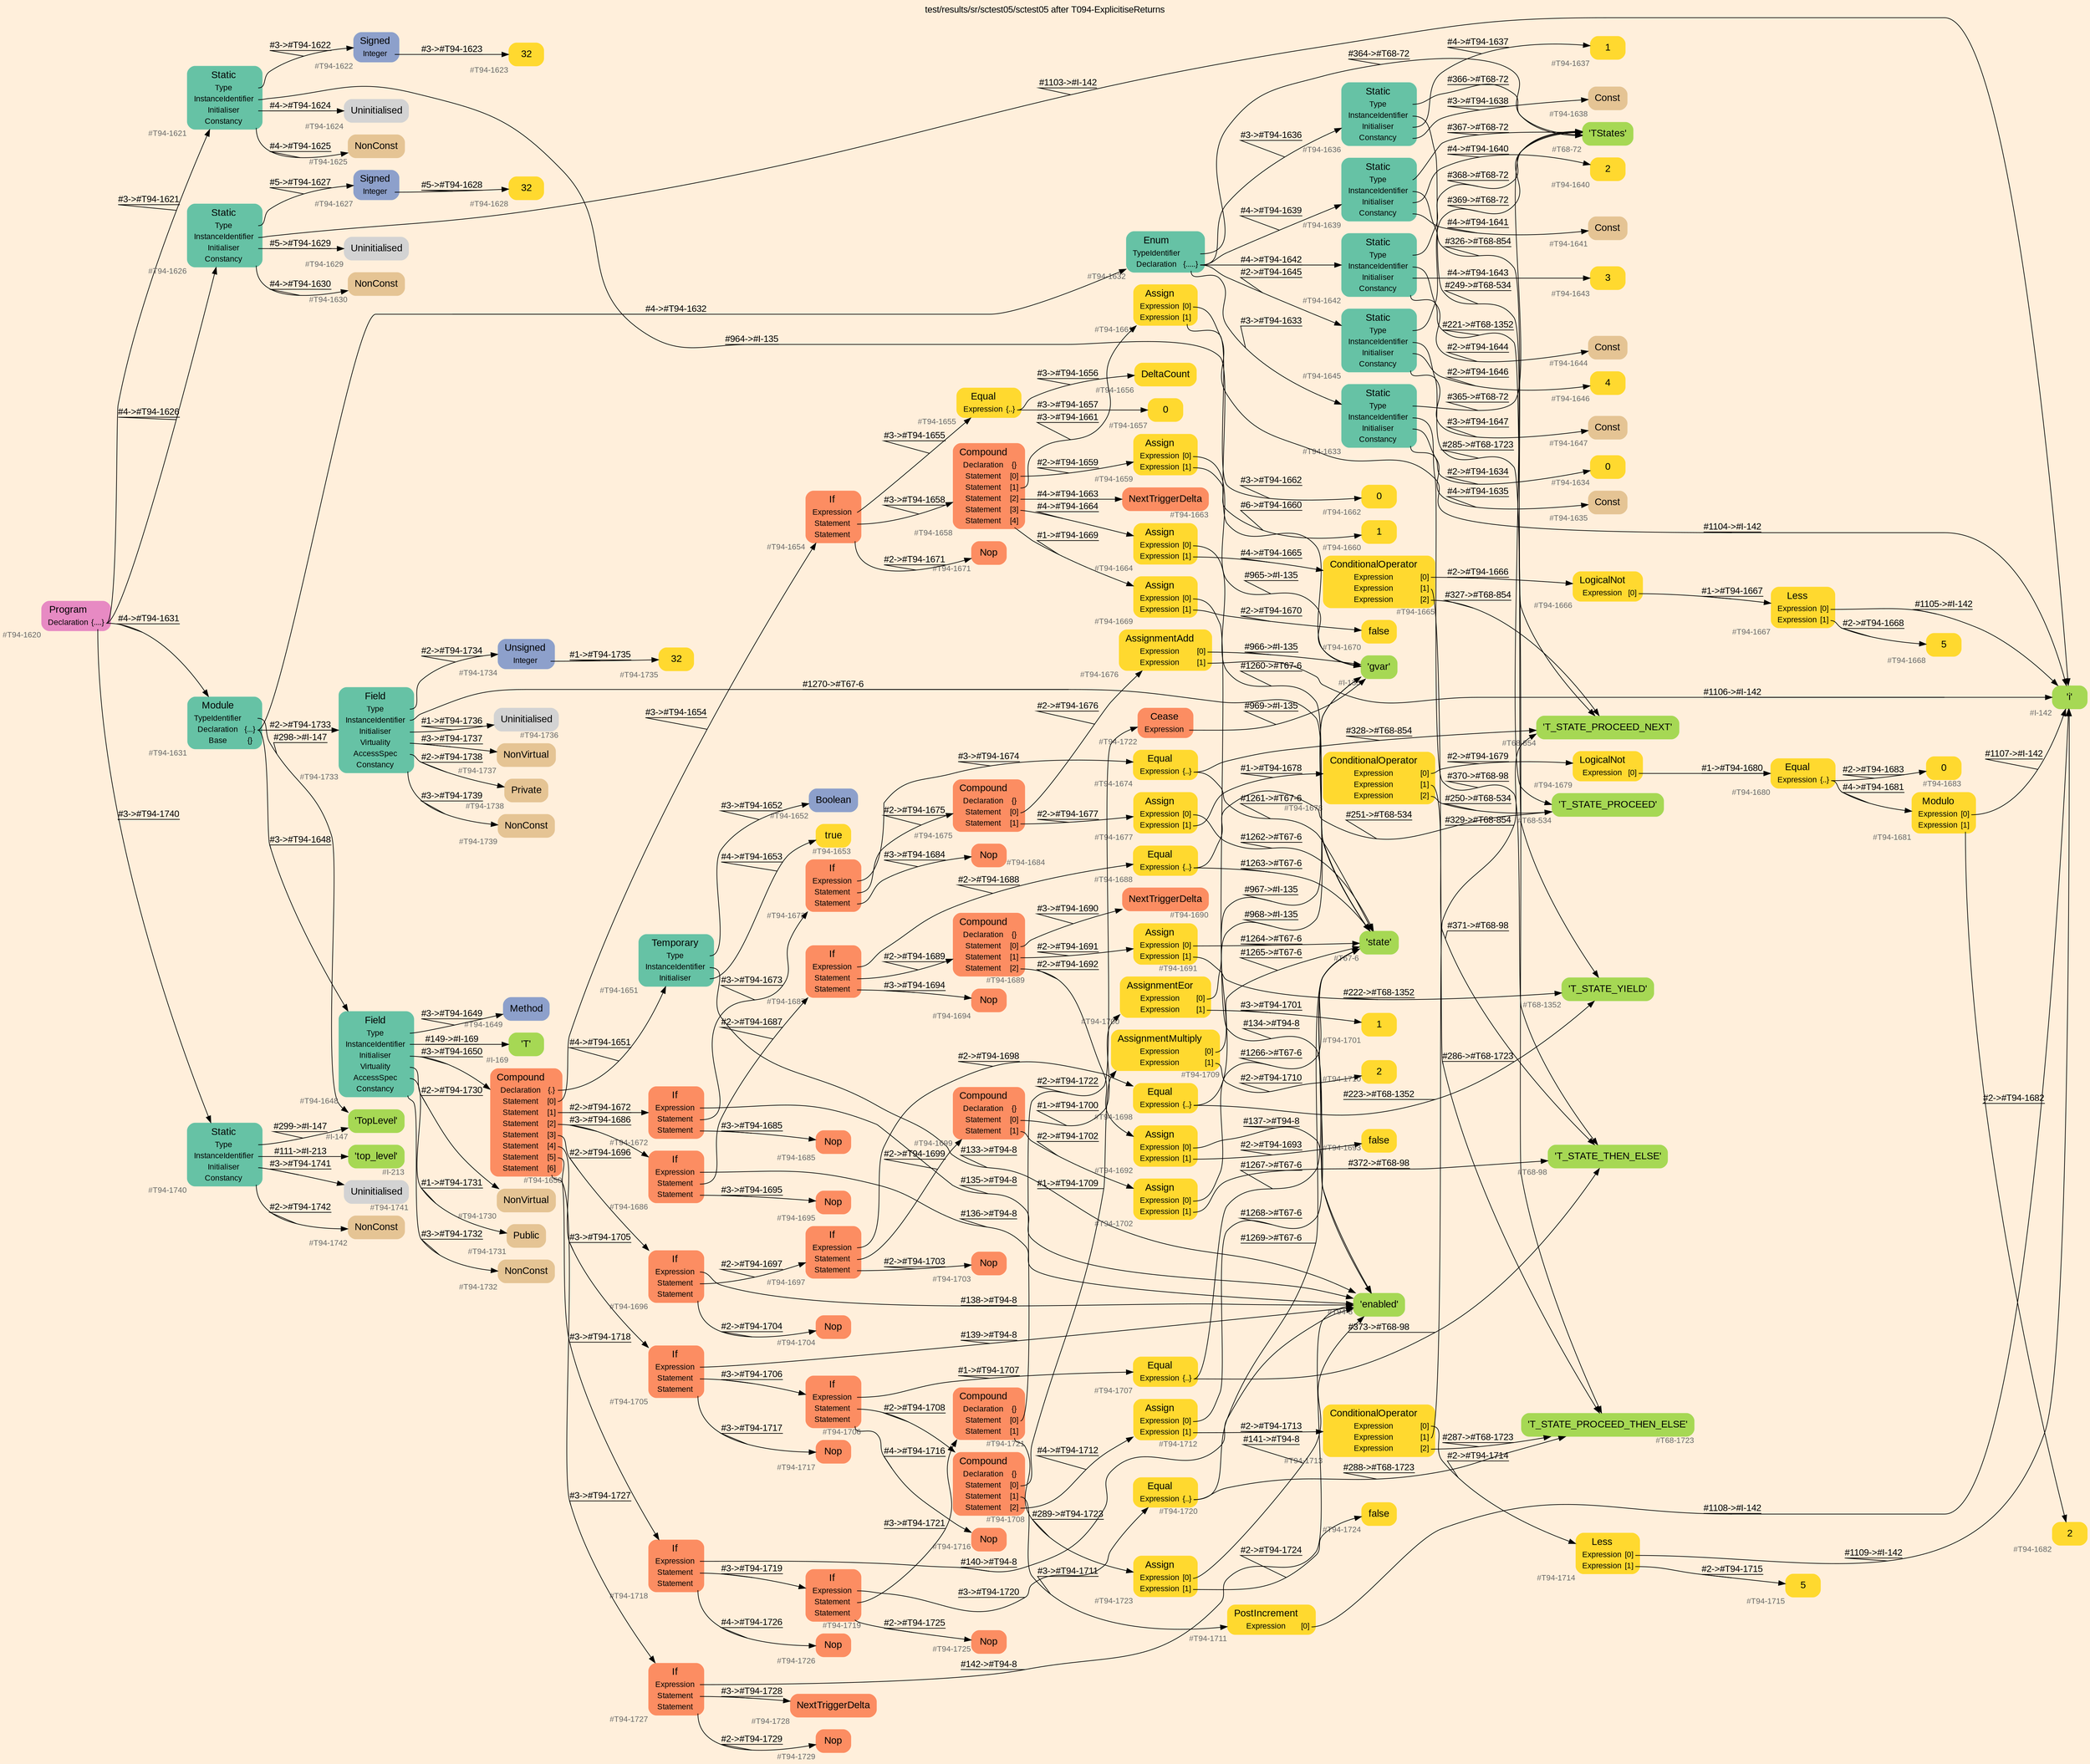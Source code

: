 digraph "test/results/sr/sctest05/sctest05 after T094-ExplicitiseReturns" {
label = "test/results/sr/sctest05/sctest05 after T094-ExplicitiseReturns"
labelloc = t
graph [
    rankdir = "LR"
    ranksep = 0.3
    bgcolor = antiquewhite1
    color = black
    fontcolor = black
    fontname = "Arial"
];
node [
    fontname = "Arial"
];
edge [
    fontname = "Arial"
];

// -------------------- node figure --------------------
// -------- block #T94-1620 ----------
"#T94-1620" [
    fillcolor = "/set28/4"
    xlabel = "#T94-1620"
    fontsize = "12"
    fontcolor = grey40
    shape = "plaintext"
    label = <<TABLE BORDER="0" CELLBORDER="0" CELLSPACING="0">
     <TR><TD><FONT COLOR="black" POINT-SIZE="15">Program</FONT></TD></TR>
     <TR><TD><FONT COLOR="black" POINT-SIZE="12">Declaration</FONT></TD><TD PORT="port0"><FONT COLOR="black" POINT-SIZE="12">{....}</FONT></TD></TR>
    </TABLE>>
    style = "rounded,filled"
];

// -------- block #T94-1621 ----------
"#T94-1621" [
    fillcolor = "/set28/1"
    xlabel = "#T94-1621"
    fontsize = "12"
    fontcolor = grey40
    shape = "plaintext"
    label = <<TABLE BORDER="0" CELLBORDER="0" CELLSPACING="0">
     <TR><TD><FONT COLOR="black" POINT-SIZE="15">Static</FONT></TD></TR>
     <TR><TD><FONT COLOR="black" POINT-SIZE="12">Type</FONT></TD><TD PORT="port0"></TD></TR>
     <TR><TD><FONT COLOR="black" POINT-SIZE="12">InstanceIdentifier</FONT></TD><TD PORT="port1"></TD></TR>
     <TR><TD><FONT COLOR="black" POINT-SIZE="12">Initialiser</FONT></TD><TD PORT="port2"></TD></TR>
     <TR><TD><FONT COLOR="black" POINT-SIZE="12">Constancy</FONT></TD><TD PORT="port3"></TD></TR>
    </TABLE>>
    style = "rounded,filled"
];

// -------- block #T94-1622 ----------
"#T94-1622" [
    fillcolor = "/set28/3"
    xlabel = "#T94-1622"
    fontsize = "12"
    fontcolor = grey40
    shape = "plaintext"
    label = <<TABLE BORDER="0" CELLBORDER="0" CELLSPACING="0">
     <TR><TD><FONT COLOR="black" POINT-SIZE="15">Signed</FONT></TD></TR>
     <TR><TD><FONT COLOR="black" POINT-SIZE="12">Integer</FONT></TD><TD PORT="port0"></TD></TR>
    </TABLE>>
    style = "rounded,filled"
];

// -------- block #T94-1623 ----------
"#T94-1623" [
    fillcolor = "/set28/6"
    xlabel = "#T94-1623"
    fontsize = "12"
    fontcolor = grey40
    shape = "plaintext"
    label = <<TABLE BORDER="0" CELLBORDER="0" CELLSPACING="0">
     <TR><TD><FONT COLOR="black" POINT-SIZE="15">32</FONT></TD></TR>
    </TABLE>>
    style = "rounded,filled"
];

// -------- block #I-135 ----------
"#I-135" [
    fillcolor = "/set28/5"
    xlabel = "#I-135"
    fontsize = "12"
    fontcolor = grey40
    shape = "plaintext"
    label = <<TABLE BORDER="0" CELLBORDER="0" CELLSPACING="0">
     <TR><TD><FONT COLOR="black" POINT-SIZE="15">'gvar'</FONT></TD></TR>
    </TABLE>>
    style = "rounded,filled"
];

// -------- block #T94-1624 ----------
"#T94-1624" [
    xlabel = "#T94-1624"
    fontsize = "12"
    fontcolor = grey40
    shape = "plaintext"
    label = <<TABLE BORDER="0" CELLBORDER="0" CELLSPACING="0">
     <TR><TD><FONT COLOR="black" POINT-SIZE="15">Uninitialised</FONT></TD></TR>
    </TABLE>>
    style = "rounded,filled"
];

// -------- block #T94-1625 ----------
"#T94-1625" [
    fillcolor = "/set28/7"
    xlabel = "#T94-1625"
    fontsize = "12"
    fontcolor = grey40
    shape = "plaintext"
    label = <<TABLE BORDER="0" CELLBORDER="0" CELLSPACING="0">
     <TR><TD><FONT COLOR="black" POINT-SIZE="15">NonConst</FONT></TD></TR>
    </TABLE>>
    style = "rounded,filled"
];

// -------- block #T94-1626 ----------
"#T94-1626" [
    fillcolor = "/set28/1"
    xlabel = "#T94-1626"
    fontsize = "12"
    fontcolor = grey40
    shape = "plaintext"
    label = <<TABLE BORDER="0" CELLBORDER="0" CELLSPACING="0">
     <TR><TD><FONT COLOR="black" POINT-SIZE="15">Static</FONT></TD></TR>
     <TR><TD><FONT COLOR="black" POINT-SIZE="12">Type</FONT></TD><TD PORT="port0"></TD></TR>
     <TR><TD><FONT COLOR="black" POINT-SIZE="12">InstanceIdentifier</FONT></TD><TD PORT="port1"></TD></TR>
     <TR><TD><FONT COLOR="black" POINT-SIZE="12">Initialiser</FONT></TD><TD PORT="port2"></TD></TR>
     <TR><TD><FONT COLOR="black" POINT-SIZE="12">Constancy</FONT></TD><TD PORT="port3"></TD></TR>
    </TABLE>>
    style = "rounded,filled"
];

// -------- block #T94-1627 ----------
"#T94-1627" [
    fillcolor = "/set28/3"
    xlabel = "#T94-1627"
    fontsize = "12"
    fontcolor = grey40
    shape = "plaintext"
    label = <<TABLE BORDER="0" CELLBORDER="0" CELLSPACING="0">
     <TR><TD><FONT COLOR="black" POINT-SIZE="15">Signed</FONT></TD></TR>
     <TR><TD><FONT COLOR="black" POINT-SIZE="12">Integer</FONT></TD><TD PORT="port0"></TD></TR>
    </TABLE>>
    style = "rounded,filled"
];

// -------- block #T94-1628 ----------
"#T94-1628" [
    fillcolor = "/set28/6"
    xlabel = "#T94-1628"
    fontsize = "12"
    fontcolor = grey40
    shape = "plaintext"
    label = <<TABLE BORDER="0" CELLBORDER="0" CELLSPACING="0">
     <TR><TD><FONT COLOR="black" POINT-SIZE="15">32</FONT></TD></TR>
    </TABLE>>
    style = "rounded,filled"
];

// -------- block #I-142 ----------
"#I-142" [
    fillcolor = "/set28/5"
    xlabel = "#I-142"
    fontsize = "12"
    fontcolor = grey40
    shape = "plaintext"
    label = <<TABLE BORDER="0" CELLBORDER="0" CELLSPACING="0">
     <TR><TD><FONT COLOR="black" POINT-SIZE="15">'i'</FONT></TD></TR>
    </TABLE>>
    style = "rounded,filled"
];

// -------- block #T94-1629 ----------
"#T94-1629" [
    xlabel = "#T94-1629"
    fontsize = "12"
    fontcolor = grey40
    shape = "plaintext"
    label = <<TABLE BORDER="0" CELLBORDER="0" CELLSPACING="0">
     <TR><TD><FONT COLOR="black" POINT-SIZE="15">Uninitialised</FONT></TD></TR>
    </TABLE>>
    style = "rounded,filled"
];

// -------- block #T94-1630 ----------
"#T94-1630" [
    fillcolor = "/set28/7"
    xlabel = "#T94-1630"
    fontsize = "12"
    fontcolor = grey40
    shape = "plaintext"
    label = <<TABLE BORDER="0" CELLBORDER="0" CELLSPACING="0">
     <TR><TD><FONT COLOR="black" POINT-SIZE="15">NonConst</FONT></TD></TR>
    </TABLE>>
    style = "rounded,filled"
];

// -------- block #T94-1631 ----------
"#T94-1631" [
    fillcolor = "/set28/1"
    xlabel = "#T94-1631"
    fontsize = "12"
    fontcolor = grey40
    shape = "plaintext"
    label = <<TABLE BORDER="0" CELLBORDER="0" CELLSPACING="0">
     <TR><TD><FONT COLOR="black" POINT-SIZE="15">Module</FONT></TD></TR>
     <TR><TD><FONT COLOR="black" POINT-SIZE="12">TypeIdentifier</FONT></TD><TD PORT="port0"></TD></TR>
     <TR><TD><FONT COLOR="black" POINT-SIZE="12">Declaration</FONT></TD><TD PORT="port1"><FONT COLOR="black" POINT-SIZE="12">{...}</FONT></TD></TR>
     <TR><TD><FONT COLOR="black" POINT-SIZE="12">Base</FONT></TD><TD PORT="port2"><FONT COLOR="black" POINT-SIZE="12">{}</FONT></TD></TR>
    </TABLE>>
    style = "rounded,filled"
];

// -------- block #I-147 ----------
"#I-147" [
    fillcolor = "/set28/5"
    xlabel = "#I-147"
    fontsize = "12"
    fontcolor = grey40
    shape = "plaintext"
    label = <<TABLE BORDER="0" CELLBORDER="0" CELLSPACING="0">
     <TR><TD><FONT COLOR="black" POINT-SIZE="15">'TopLevel'</FONT></TD></TR>
    </TABLE>>
    style = "rounded,filled"
];

// -------- block #T94-1632 ----------
"#T94-1632" [
    fillcolor = "/set28/1"
    xlabel = "#T94-1632"
    fontsize = "12"
    fontcolor = grey40
    shape = "plaintext"
    label = <<TABLE BORDER="0" CELLBORDER="0" CELLSPACING="0">
     <TR><TD><FONT COLOR="black" POINT-SIZE="15">Enum</FONT></TD></TR>
     <TR><TD><FONT COLOR="black" POINT-SIZE="12">TypeIdentifier</FONT></TD><TD PORT="port0"></TD></TR>
     <TR><TD><FONT COLOR="black" POINT-SIZE="12">Declaration</FONT></TD><TD PORT="port1"><FONT COLOR="black" POINT-SIZE="12">{.....}</FONT></TD></TR>
    </TABLE>>
    style = "rounded,filled"
];

// -------- block #T68-72 ----------
"#T68-72" [
    fillcolor = "/set28/5"
    xlabel = "#T68-72"
    fontsize = "12"
    fontcolor = grey40
    shape = "plaintext"
    label = <<TABLE BORDER="0" CELLBORDER="0" CELLSPACING="0">
     <TR><TD><FONT COLOR="black" POINT-SIZE="15">'TStates'</FONT></TD></TR>
    </TABLE>>
    style = "rounded,filled"
];

// -------- block #T94-1633 ----------
"#T94-1633" [
    fillcolor = "/set28/1"
    xlabel = "#T94-1633"
    fontsize = "12"
    fontcolor = grey40
    shape = "plaintext"
    label = <<TABLE BORDER="0" CELLBORDER="0" CELLSPACING="0">
     <TR><TD><FONT COLOR="black" POINT-SIZE="15">Static</FONT></TD></TR>
     <TR><TD><FONT COLOR="black" POINT-SIZE="12">Type</FONT></TD><TD PORT="port0"></TD></TR>
     <TR><TD><FONT COLOR="black" POINT-SIZE="12">InstanceIdentifier</FONT></TD><TD PORT="port1"></TD></TR>
     <TR><TD><FONT COLOR="black" POINT-SIZE="12">Initialiser</FONT></TD><TD PORT="port2"></TD></TR>
     <TR><TD><FONT COLOR="black" POINT-SIZE="12">Constancy</FONT></TD><TD PORT="port3"></TD></TR>
    </TABLE>>
    style = "rounded,filled"
];

// -------- block #T68-98 ----------
"#T68-98" [
    fillcolor = "/set28/5"
    xlabel = "#T68-98"
    fontsize = "12"
    fontcolor = grey40
    shape = "plaintext"
    label = <<TABLE BORDER="0" CELLBORDER="0" CELLSPACING="0">
     <TR><TD><FONT COLOR="black" POINT-SIZE="15">'T_STATE_THEN_ELSE'</FONT></TD></TR>
    </TABLE>>
    style = "rounded,filled"
];

// -------- block #T94-1634 ----------
"#T94-1634" [
    fillcolor = "/set28/6"
    xlabel = "#T94-1634"
    fontsize = "12"
    fontcolor = grey40
    shape = "plaintext"
    label = <<TABLE BORDER="0" CELLBORDER="0" CELLSPACING="0">
     <TR><TD><FONT COLOR="black" POINT-SIZE="15">0</FONT></TD></TR>
    </TABLE>>
    style = "rounded,filled"
];

// -------- block #T94-1635 ----------
"#T94-1635" [
    fillcolor = "/set28/7"
    xlabel = "#T94-1635"
    fontsize = "12"
    fontcolor = grey40
    shape = "plaintext"
    label = <<TABLE BORDER="0" CELLBORDER="0" CELLSPACING="0">
     <TR><TD><FONT COLOR="black" POINT-SIZE="15">Const</FONT></TD></TR>
    </TABLE>>
    style = "rounded,filled"
];

// -------- block #T94-1636 ----------
"#T94-1636" [
    fillcolor = "/set28/1"
    xlabel = "#T94-1636"
    fontsize = "12"
    fontcolor = grey40
    shape = "plaintext"
    label = <<TABLE BORDER="0" CELLBORDER="0" CELLSPACING="0">
     <TR><TD><FONT COLOR="black" POINT-SIZE="15">Static</FONT></TD></TR>
     <TR><TD><FONT COLOR="black" POINT-SIZE="12">Type</FONT></TD><TD PORT="port0"></TD></TR>
     <TR><TD><FONT COLOR="black" POINT-SIZE="12">InstanceIdentifier</FONT></TD><TD PORT="port1"></TD></TR>
     <TR><TD><FONT COLOR="black" POINT-SIZE="12">Initialiser</FONT></TD><TD PORT="port2"></TD></TR>
     <TR><TD><FONT COLOR="black" POINT-SIZE="12">Constancy</FONT></TD><TD PORT="port3"></TD></TR>
    </TABLE>>
    style = "rounded,filled"
];

// -------- block #T68-534 ----------
"#T68-534" [
    fillcolor = "/set28/5"
    xlabel = "#T68-534"
    fontsize = "12"
    fontcolor = grey40
    shape = "plaintext"
    label = <<TABLE BORDER="0" CELLBORDER="0" CELLSPACING="0">
     <TR><TD><FONT COLOR="black" POINT-SIZE="15">'T_STATE_PROCEED'</FONT></TD></TR>
    </TABLE>>
    style = "rounded,filled"
];

// -------- block #T94-1637 ----------
"#T94-1637" [
    fillcolor = "/set28/6"
    xlabel = "#T94-1637"
    fontsize = "12"
    fontcolor = grey40
    shape = "plaintext"
    label = <<TABLE BORDER="0" CELLBORDER="0" CELLSPACING="0">
     <TR><TD><FONT COLOR="black" POINT-SIZE="15">1</FONT></TD></TR>
    </TABLE>>
    style = "rounded,filled"
];

// -------- block #T94-1638 ----------
"#T94-1638" [
    fillcolor = "/set28/7"
    xlabel = "#T94-1638"
    fontsize = "12"
    fontcolor = grey40
    shape = "plaintext"
    label = <<TABLE BORDER="0" CELLBORDER="0" CELLSPACING="0">
     <TR><TD><FONT COLOR="black" POINT-SIZE="15">Const</FONT></TD></TR>
    </TABLE>>
    style = "rounded,filled"
];

// -------- block #T94-1639 ----------
"#T94-1639" [
    fillcolor = "/set28/1"
    xlabel = "#T94-1639"
    fontsize = "12"
    fontcolor = grey40
    shape = "plaintext"
    label = <<TABLE BORDER="0" CELLBORDER="0" CELLSPACING="0">
     <TR><TD><FONT COLOR="black" POINT-SIZE="15">Static</FONT></TD></TR>
     <TR><TD><FONT COLOR="black" POINT-SIZE="12">Type</FONT></TD><TD PORT="port0"></TD></TR>
     <TR><TD><FONT COLOR="black" POINT-SIZE="12">InstanceIdentifier</FONT></TD><TD PORT="port1"></TD></TR>
     <TR><TD><FONT COLOR="black" POINT-SIZE="12">Initialiser</FONT></TD><TD PORT="port2"></TD></TR>
     <TR><TD><FONT COLOR="black" POINT-SIZE="12">Constancy</FONT></TD><TD PORT="port3"></TD></TR>
    </TABLE>>
    style = "rounded,filled"
];

// -------- block #T68-854 ----------
"#T68-854" [
    fillcolor = "/set28/5"
    xlabel = "#T68-854"
    fontsize = "12"
    fontcolor = grey40
    shape = "plaintext"
    label = <<TABLE BORDER="0" CELLBORDER="0" CELLSPACING="0">
     <TR><TD><FONT COLOR="black" POINT-SIZE="15">'T_STATE_PROCEED_NEXT'</FONT></TD></TR>
    </TABLE>>
    style = "rounded,filled"
];

// -------- block #T94-1640 ----------
"#T94-1640" [
    fillcolor = "/set28/6"
    xlabel = "#T94-1640"
    fontsize = "12"
    fontcolor = grey40
    shape = "plaintext"
    label = <<TABLE BORDER="0" CELLBORDER="0" CELLSPACING="0">
     <TR><TD><FONT COLOR="black" POINT-SIZE="15">2</FONT></TD></TR>
    </TABLE>>
    style = "rounded,filled"
];

// -------- block #T94-1641 ----------
"#T94-1641" [
    fillcolor = "/set28/7"
    xlabel = "#T94-1641"
    fontsize = "12"
    fontcolor = grey40
    shape = "plaintext"
    label = <<TABLE BORDER="0" CELLBORDER="0" CELLSPACING="0">
     <TR><TD><FONT COLOR="black" POINT-SIZE="15">Const</FONT></TD></TR>
    </TABLE>>
    style = "rounded,filled"
];

// -------- block #T94-1642 ----------
"#T94-1642" [
    fillcolor = "/set28/1"
    xlabel = "#T94-1642"
    fontsize = "12"
    fontcolor = grey40
    shape = "plaintext"
    label = <<TABLE BORDER="0" CELLBORDER="0" CELLSPACING="0">
     <TR><TD><FONT COLOR="black" POINT-SIZE="15">Static</FONT></TD></TR>
     <TR><TD><FONT COLOR="black" POINT-SIZE="12">Type</FONT></TD><TD PORT="port0"></TD></TR>
     <TR><TD><FONT COLOR="black" POINT-SIZE="12">InstanceIdentifier</FONT></TD><TD PORT="port1"></TD></TR>
     <TR><TD><FONT COLOR="black" POINT-SIZE="12">Initialiser</FONT></TD><TD PORT="port2"></TD></TR>
     <TR><TD><FONT COLOR="black" POINT-SIZE="12">Constancy</FONT></TD><TD PORT="port3"></TD></TR>
    </TABLE>>
    style = "rounded,filled"
];

// -------- block #T68-1352 ----------
"#T68-1352" [
    fillcolor = "/set28/5"
    xlabel = "#T68-1352"
    fontsize = "12"
    fontcolor = grey40
    shape = "plaintext"
    label = <<TABLE BORDER="0" CELLBORDER="0" CELLSPACING="0">
     <TR><TD><FONT COLOR="black" POINT-SIZE="15">'T_STATE_YIELD'</FONT></TD></TR>
    </TABLE>>
    style = "rounded,filled"
];

// -------- block #T94-1643 ----------
"#T94-1643" [
    fillcolor = "/set28/6"
    xlabel = "#T94-1643"
    fontsize = "12"
    fontcolor = grey40
    shape = "plaintext"
    label = <<TABLE BORDER="0" CELLBORDER="0" CELLSPACING="0">
     <TR><TD><FONT COLOR="black" POINT-SIZE="15">3</FONT></TD></TR>
    </TABLE>>
    style = "rounded,filled"
];

// -------- block #T94-1644 ----------
"#T94-1644" [
    fillcolor = "/set28/7"
    xlabel = "#T94-1644"
    fontsize = "12"
    fontcolor = grey40
    shape = "plaintext"
    label = <<TABLE BORDER="0" CELLBORDER="0" CELLSPACING="0">
     <TR><TD><FONT COLOR="black" POINT-SIZE="15">Const</FONT></TD></TR>
    </TABLE>>
    style = "rounded,filled"
];

// -------- block #T94-1645 ----------
"#T94-1645" [
    fillcolor = "/set28/1"
    xlabel = "#T94-1645"
    fontsize = "12"
    fontcolor = grey40
    shape = "plaintext"
    label = <<TABLE BORDER="0" CELLBORDER="0" CELLSPACING="0">
     <TR><TD><FONT COLOR="black" POINT-SIZE="15">Static</FONT></TD></TR>
     <TR><TD><FONT COLOR="black" POINT-SIZE="12">Type</FONT></TD><TD PORT="port0"></TD></TR>
     <TR><TD><FONT COLOR="black" POINT-SIZE="12">InstanceIdentifier</FONT></TD><TD PORT="port1"></TD></TR>
     <TR><TD><FONT COLOR="black" POINT-SIZE="12">Initialiser</FONT></TD><TD PORT="port2"></TD></TR>
     <TR><TD><FONT COLOR="black" POINT-SIZE="12">Constancy</FONT></TD><TD PORT="port3"></TD></TR>
    </TABLE>>
    style = "rounded,filled"
];

// -------- block #T68-1723 ----------
"#T68-1723" [
    fillcolor = "/set28/5"
    xlabel = "#T68-1723"
    fontsize = "12"
    fontcolor = grey40
    shape = "plaintext"
    label = <<TABLE BORDER="0" CELLBORDER="0" CELLSPACING="0">
     <TR><TD><FONT COLOR="black" POINT-SIZE="15">'T_STATE_PROCEED_THEN_ELSE'</FONT></TD></TR>
    </TABLE>>
    style = "rounded,filled"
];

// -------- block #T94-1646 ----------
"#T94-1646" [
    fillcolor = "/set28/6"
    xlabel = "#T94-1646"
    fontsize = "12"
    fontcolor = grey40
    shape = "plaintext"
    label = <<TABLE BORDER="0" CELLBORDER="0" CELLSPACING="0">
     <TR><TD><FONT COLOR="black" POINT-SIZE="15">4</FONT></TD></TR>
    </TABLE>>
    style = "rounded,filled"
];

// -------- block #T94-1647 ----------
"#T94-1647" [
    fillcolor = "/set28/7"
    xlabel = "#T94-1647"
    fontsize = "12"
    fontcolor = grey40
    shape = "plaintext"
    label = <<TABLE BORDER="0" CELLBORDER="0" CELLSPACING="0">
     <TR><TD><FONT COLOR="black" POINT-SIZE="15">Const</FONT></TD></TR>
    </TABLE>>
    style = "rounded,filled"
];

// -------- block #T94-1648 ----------
"#T94-1648" [
    fillcolor = "/set28/1"
    xlabel = "#T94-1648"
    fontsize = "12"
    fontcolor = grey40
    shape = "plaintext"
    label = <<TABLE BORDER="0" CELLBORDER="0" CELLSPACING="0">
     <TR><TD><FONT COLOR="black" POINT-SIZE="15">Field</FONT></TD></TR>
     <TR><TD><FONT COLOR="black" POINT-SIZE="12">Type</FONT></TD><TD PORT="port0"></TD></TR>
     <TR><TD><FONT COLOR="black" POINT-SIZE="12">InstanceIdentifier</FONT></TD><TD PORT="port1"></TD></TR>
     <TR><TD><FONT COLOR="black" POINT-SIZE="12">Initialiser</FONT></TD><TD PORT="port2"></TD></TR>
     <TR><TD><FONT COLOR="black" POINT-SIZE="12">Virtuality</FONT></TD><TD PORT="port3"></TD></TR>
     <TR><TD><FONT COLOR="black" POINT-SIZE="12">AccessSpec</FONT></TD><TD PORT="port4"></TD></TR>
     <TR><TD><FONT COLOR="black" POINT-SIZE="12">Constancy</FONT></TD><TD PORT="port5"></TD></TR>
    </TABLE>>
    style = "rounded,filled"
];

// -------- block #T94-1649 ----------
"#T94-1649" [
    fillcolor = "/set28/3"
    xlabel = "#T94-1649"
    fontsize = "12"
    fontcolor = grey40
    shape = "plaintext"
    label = <<TABLE BORDER="0" CELLBORDER="0" CELLSPACING="0">
     <TR><TD><FONT COLOR="black" POINT-SIZE="15">Method</FONT></TD></TR>
    </TABLE>>
    style = "rounded,filled"
];

// -------- block #I-169 ----------
"#I-169" [
    fillcolor = "/set28/5"
    xlabel = "#I-169"
    fontsize = "12"
    fontcolor = grey40
    shape = "plaintext"
    label = <<TABLE BORDER="0" CELLBORDER="0" CELLSPACING="0">
     <TR><TD><FONT COLOR="black" POINT-SIZE="15">'T'</FONT></TD></TR>
    </TABLE>>
    style = "rounded,filled"
];

// -------- block #T94-1650 ----------
"#T94-1650" [
    fillcolor = "/set28/2"
    xlabel = "#T94-1650"
    fontsize = "12"
    fontcolor = grey40
    shape = "plaintext"
    label = <<TABLE BORDER="0" CELLBORDER="0" CELLSPACING="0">
     <TR><TD><FONT COLOR="black" POINT-SIZE="15">Compound</FONT></TD></TR>
     <TR><TD><FONT COLOR="black" POINT-SIZE="12">Declaration</FONT></TD><TD PORT="port0"><FONT COLOR="black" POINT-SIZE="12">{.}</FONT></TD></TR>
     <TR><TD><FONT COLOR="black" POINT-SIZE="12">Statement</FONT></TD><TD PORT="port1"><FONT COLOR="black" POINT-SIZE="12">[0]</FONT></TD></TR>
     <TR><TD><FONT COLOR="black" POINT-SIZE="12">Statement</FONT></TD><TD PORT="port2"><FONT COLOR="black" POINT-SIZE="12">[1]</FONT></TD></TR>
     <TR><TD><FONT COLOR="black" POINT-SIZE="12">Statement</FONT></TD><TD PORT="port3"><FONT COLOR="black" POINT-SIZE="12">[2]</FONT></TD></TR>
     <TR><TD><FONT COLOR="black" POINT-SIZE="12">Statement</FONT></TD><TD PORT="port4"><FONT COLOR="black" POINT-SIZE="12">[3]</FONT></TD></TR>
     <TR><TD><FONT COLOR="black" POINT-SIZE="12">Statement</FONT></TD><TD PORT="port5"><FONT COLOR="black" POINT-SIZE="12">[4]</FONT></TD></TR>
     <TR><TD><FONT COLOR="black" POINT-SIZE="12">Statement</FONT></TD><TD PORT="port6"><FONT COLOR="black" POINT-SIZE="12">[5]</FONT></TD></TR>
     <TR><TD><FONT COLOR="black" POINT-SIZE="12">Statement</FONT></TD><TD PORT="port7"><FONT COLOR="black" POINT-SIZE="12">[6]</FONT></TD></TR>
    </TABLE>>
    style = "rounded,filled"
];

// -------- block #T94-1651 ----------
"#T94-1651" [
    fillcolor = "/set28/1"
    xlabel = "#T94-1651"
    fontsize = "12"
    fontcolor = grey40
    shape = "plaintext"
    label = <<TABLE BORDER="0" CELLBORDER="0" CELLSPACING="0">
     <TR><TD><FONT COLOR="black" POINT-SIZE="15">Temporary</FONT></TD></TR>
     <TR><TD><FONT COLOR="black" POINT-SIZE="12">Type</FONT></TD><TD PORT="port0"></TD></TR>
     <TR><TD><FONT COLOR="black" POINT-SIZE="12">InstanceIdentifier</FONT></TD><TD PORT="port1"></TD></TR>
     <TR><TD><FONT COLOR="black" POINT-SIZE="12">Initialiser</FONT></TD><TD PORT="port2"></TD></TR>
    </TABLE>>
    style = "rounded,filled"
];

// -------- block #T94-1652 ----------
"#T94-1652" [
    fillcolor = "/set28/3"
    xlabel = "#T94-1652"
    fontsize = "12"
    fontcolor = grey40
    shape = "plaintext"
    label = <<TABLE BORDER="0" CELLBORDER="0" CELLSPACING="0">
     <TR><TD><FONT COLOR="black" POINT-SIZE="15">Boolean</FONT></TD></TR>
    </TABLE>>
    style = "rounded,filled"
];

// -------- block #T94-8 ----------
"#T94-8" [
    fillcolor = "/set28/5"
    xlabel = "#T94-8"
    fontsize = "12"
    fontcolor = grey40
    shape = "plaintext"
    label = <<TABLE BORDER="0" CELLBORDER="0" CELLSPACING="0">
     <TR><TD><FONT COLOR="black" POINT-SIZE="15">'enabled'</FONT></TD></TR>
    </TABLE>>
    style = "rounded,filled"
];

// -------- block #T94-1653 ----------
"#T94-1653" [
    fillcolor = "/set28/6"
    xlabel = "#T94-1653"
    fontsize = "12"
    fontcolor = grey40
    shape = "plaintext"
    label = <<TABLE BORDER="0" CELLBORDER="0" CELLSPACING="0">
     <TR><TD><FONT COLOR="black" POINT-SIZE="15">true</FONT></TD></TR>
    </TABLE>>
    style = "rounded,filled"
];

// -------- block #T94-1654 ----------
"#T94-1654" [
    fillcolor = "/set28/2"
    xlabel = "#T94-1654"
    fontsize = "12"
    fontcolor = grey40
    shape = "plaintext"
    label = <<TABLE BORDER="0" CELLBORDER="0" CELLSPACING="0">
     <TR><TD><FONT COLOR="black" POINT-SIZE="15">If</FONT></TD></TR>
     <TR><TD><FONT COLOR="black" POINT-SIZE="12">Expression</FONT></TD><TD PORT="port0"></TD></TR>
     <TR><TD><FONT COLOR="black" POINT-SIZE="12">Statement</FONT></TD><TD PORT="port1"></TD></TR>
     <TR><TD><FONT COLOR="black" POINT-SIZE="12">Statement</FONT></TD><TD PORT="port2"></TD></TR>
    </TABLE>>
    style = "rounded,filled"
];

// -------- block #T94-1655 ----------
"#T94-1655" [
    fillcolor = "/set28/6"
    xlabel = "#T94-1655"
    fontsize = "12"
    fontcolor = grey40
    shape = "plaintext"
    label = <<TABLE BORDER="0" CELLBORDER="0" CELLSPACING="0">
     <TR><TD><FONT COLOR="black" POINT-SIZE="15">Equal</FONT></TD></TR>
     <TR><TD><FONT COLOR="black" POINT-SIZE="12">Expression</FONT></TD><TD PORT="port0"><FONT COLOR="black" POINT-SIZE="12">{..}</FONT></TD></TR>
    </TABLE>>
    style = "rounded,filled"
];

// -------- block #T94-1656 ----------
"#T94-1656" [
    fillcolor = "/set28/6"
    xlabel = "#T94-1656"
    fontsize = "12"
    fontcolor = grey40
    shape = "plaintext"
    label = <<TABLE BORDER="0" CELLBORDER="0" CELLSPACING="0">
     <TR><TD><FONT COLOR="black" POINT-SIZE="15">DeltaCount</FONT></TD></TR>
    </TABLE>>
    style = "rounded,filled"
];

// -------- block #T94-1657 ----------
"#T94-1657" [
    fillcolor = "/set28/6"
    xlabel = "#T94-1657"
    fontsize = "12"
    fontcolor = grey40
    shape = "plaintext"
    label = <<TABLE BORDER="0" CELLBORDER="0" CELLSPACING="0">
     <TR><TD><FONT COLOR="black" POINT-SIZE="15">0</FONT></TD></TR>
    </TABLE>>
    style = "rounded,filled"
];

// -------- block #T94-1658 ----------
"#T94-1658" [
    fillcolor = "/set28/2"
    xlabel = "#T94-1658"
    fontsize = "12"
    fontcolor = grey40
    shape = "plaintext"
    label = <<TABLE BORDER="0" CELLBORDER="0" CELLSPACING="0">
     <TR><TD><FONT COLOR="black" POINT-SIZE="15">Compound</FONT></TD></TR>
     <TR><TD><FONT COLOR="black" POINT-SIZE="12">Declaration</FONT></TD><TD PORT="port0"><FONT COLOR="black" POINT-SIZE="12">{}</FONT></TD></TR>
     <TR><TD><FONT COLOR="black" POINT-SIZE="12">Statement</FONT></TD><TD PORT="port1"><FONT COLOR="black" POINT-SIZE="12">[0]</FONT></TD></TR>
     <TR><TD><FONT COLOR="black" POINT-SIZE="12">Statement</FONT></TD><TD PORT="port2"><FONT COLOR="black" POINT-SIZE="12">[1]</FONT></TD></TR>
     <TR><TD><FONT COLOR="black" POINT-SIZE="12">Statement</FONT></TD><TD PORT="port3"><FONT COLOR="black" POINT-SIZE="12">[2]</FONT></TD></TR>
     <TR><TD><FONT COLOR="black" POINT-SIZE="12">Statement</FONT></TD><TD PORT="port4"><FONT COLOR="black" POINT-SIZE="12">[3]</FONT></TD></TR>
     <TR><TD><FONT COLOR="black" POINT-SIZE="12">Statement</FONT></TD><TD PORT="port5"><FONT COLOR="black" POINT-SIZE="12">[4]</FONT></TD></TR>
    </TABLE>>
    style = "rounded,filled"
];

// -------- block #T94-1659 ----------
"#T94-1659" [
    fillcolor = "/set28/6"
    xlabel = "#T94-1659"
    fontsize = "12"
    fontcolor = grey40
    shape = "plaintext"
    label = <<TABLE BORDER="0" CELLBORDER="0" CELLSPACING="0">
     <TR><TD><FONT COLOR="black" POINT-SIZE="15">Assign</FONT></TD></TR>
     <TR><TD><FONT COLOR="black" POINT-SIZE="12">Expression</FONT></TD><TD PORT="port0"><FONT COLOR="black" POINT-SIZE="12">[0]</FONT></TD></TR>
     <TR><TD><FONT COLOR="black" POINT-SIZE="12">Expression</FONT></TD><TD PORT="port1"><FONT COLOR="black" POINT-SIZE="12">[1]</FONT></TD></TR>
    </TABLE>>
    style = "rounded,filled"
];

// -------- block #T94-1660 ----------
"#T94-1660" [
    fillcolor = "/set28/6"
    xlabel = "#T94-1660"
    fontsize = "12"
    fontcolor = grey40
    shape = "plaintext"
    label = <<TABLE BORDER="0" CELLBORDER="0" CELLSPACING="0">
     <TR><TD><FONT COLOR="black" POINT-SIZE="15">1</FONT></TD></TR>
    </TABLE>>
    style = "rounded,filled"
];

// -------- block #T94-1661 ----------
"#T94-1661" [
    fillcolor = "/set28/6"
    xlabel = "#T94-1661"
    fontsize = "12"
    fontcolor = grey40
    shape = "plaintext"
    label = <<TABLE BORDER="0" CELLBORDER="0" CELLSPACING="0">
     <TR><TD><FONT COLOR="black" POINT-SIZE="15">Assign</FONT></TD></TR>
     <TR><TD><FONT COLOR="black" POINT-SIZE="12">Expression</FONT></TD><TD PORT="port0"><FONT COLOR="black" POINT-SIZE="12">[0]</FONT></TD></TR>
     <TR><TD><FONT COLOR="black" POINT-SIZE="12">Expression</FONT></TD><TD PORT="port1"><FONT COLOR="black" POINT-SIZE="12">[1]</FONT></TD></TR>
    </TABLE>>
    style = "rounded,filled"
];

// -------- block #T94-1662 ----------
"#T94-1662" [
    fillcolor = "/set28/6"
    xlabel = "#T94-1662"
    fontsize = "12"
    fontcolor = grey40
    shape = "plaintext"
    label = <<TABLE BORDER="0" CELLBORDER="0" CELLSPACING="0">
     <TR><TD><FONT COLOR="black" POINT-SIZE="15">0</FONT></TD></TR>
    </TABLE>>
    style = "rounded,filled"
];

// -------- block #T94-1663 ----------
"#T94-1663" [
    fillcolor = "/set28/2"
    xlabel = "#T94-1663"
    fontsize = "12"
    fontcolor = grey40
    shape = "plaintext"
    label = <<TABLE BORDER="0" CELLBORDER="0" CELLSPACING="0">
     <TR><TD><FONT COLOR="black" POINT-SIZE="15">NextTriggerDelta</FONT></TD></TR>
    </TABLE>>
    style = "rounded,filled"
];

// -------- block #T94-1664 ----------
"#T94-1664" [
    fillcolor = "/set28/6"
    xlabel = "#T94-1664"
    fontsize = "12"
    fontcolor = grey40
    shape = "plaintext"
    label = <<TABLE BORDER="0" CELLBORDER="0" CELLSPACING="0">
     <TR><TD><FONT COLOR="black" POINT-SIZE="15">Assign</FONT></TD></TR>
     <TR><TD><FONT COLOR="black" POINT-SIZE="12">Expression</FONT></TD><TD PORT="port0"><FONT COLOR="black" POINT-SIZE="12">[0]</FONT></TD></TR>
     <TR><TD><FONT COLOR="black" POINT-SIZE="12">Expression</FONT></TD><TD PORT="port1"><FONT COLOR="black" POINT-SIZE="12">[1]</FONT></TD></TR>
    </TABLE>>
    style = "rounded,filled"
];

// -------- block #T67-6 ----------
"#T67-6" [
    fillcolor = "/set28/5"
    xlabel = "#T67-6"
    fontsize = "12"
    fontcolor = grey40
    shape = "plaintext"
    label = <<TABLE BORDER="0" CELLBORDER="0" CELLSPACING="0">
     <TR><TD><FONT COLOR="black" POINT-SIZE="15">'state'</FONT></TD></TR>
    </TABLE>>
    style = "rounded,filled"
];

// -------- block #T94-1665 ----------
"#T94-1665" [
    fillcolor = "/set28/6"
    xlabel = "#T94-1665"
    fontsize = "12"
    fontcolor = grey40
    shape = "plaintext"
    label = <<TABLE BORDER="0" CELLBORDER="0" CELLSPACING="0">
     <TR><TD><FONT COLOR="black" POINT-SIZE="15">ConditionalOperator</FONT></TD></TR>
     <TR><TD><FONT COLOR="black" POINT-SIZE="12">Expression</FONT></TD><TD PORT="port0"><FONT COLOR="black" POINT-SIZE="12">[0]</FONT></TD></TR>
     <TR><TD><FONT COLOR="black" POINT-SIZE="12">Expression</FONT></TD><TD PORT="port1"><FONT COLOR="black" POINT-SIZE="12">[1]</FONT></TD></TR>
     <TR><TD><FONT COLOR="black" POINT-SIZE="12">Expression</FONT></TD><TD PORT="port2"><FONT COLOR="black" POINT-SIZE="12">[2]</FONT></TD></TR>
    </TABLE>>
    style = "rounded,filled"
];

// -------- block #T94-1666 ----------
"#T94-1666" [
    fillcolor = "/set28/6"
    xlabel = "#T94-1666"
    fontsize = "12"
    fontcolor = grey40
    shape = "plaintext"
    label = <<TABLE BORDER="0" CELLBORDER="0" CELLSPACING="0">
     <TR><TD><FONT COLOR="black" POINT-SIZE="15">LogicalNot</FONT></TD></TR>
     <TR><TD><FONT COLOR="black" POINT-SIZE="12">Expression</FONT></TD><TD PORT="port0"><FONT COLOR="black" POINT-SIZE="12">[0]</FONT></TD></TR>
    </TABLE>>
    style = "rounded,filled"
];

// -------- block #T94-1667 ----------
"#T94-1667" [
    fillcolor = "/set28/6"
    xlabel = "#T94-1667"
    fontsize = "12"
    fontcolor = grey40
    shape = "plaintext"
    label = <<TABLE BORDER="0" CELLBORDER="0" CELLSPACING="0">
     <TR><TD><FONT COLOR="black" POINT-SIZE="15">Less</FONT></TD></TR>
     <TR><TD><FONT COLOR="black" POINT-SIZE="12">Expression</FONT></TD><TD PORT="port0"><FONT COLOR="black" POINT-SIZE="12">[0]</FONT></TD></TR>
     <TR><TD><FONT COLOR="black" POINT-SIZE="12">Expression</FONT></TD><TD PORT="port1"><FONT COLOR="black" POINT-SIZE="12">[1]</FONT></TD></TR>
    </TABLE>>
    style = "rounded,filled"
];

// -------- block #T94-1668 ----------
"#T94-1668" [
    fillcolor = "/set28/6"
    xlabel = "#T94-1668"
    fontsize = "12"
    fontcolor = grey40
    shape = "plaintext"
    label = <<TABLE BORDER="0" CELLBORDER="0" CELLSPACING="0">
     <TR><TD><FONT COLOR="black" POINT-SIZE="15">5</FONT></TD></TR>
    </TABLE>>
    style = "rounded,filled"
];

// -------- block #T94-1669 ----------
"#T94-1669" [
    fillcolor = "/set28/6"
    xlabel = "#T94-1669"
    fontsize = "12"
    fontcolor = grey40
    shape = "plaintext"
    label = <<TABLE BORDER="0" CELLBORDER="0" CELLSPACING="0">
     <TR><TD><FONT COLOR="black" POINT-SIZE="15">Assign</FONT></TD></TR>
     <TR><TD><FONT COLOR="black" POINT-SIZE="12">Expression</FONT></TD><TD PORT="port0"><FONT COLOR="black" POINT-SIZE="12">[0]</FONT></TD></TR>
     <TR><TD><FONT COLOR="black" POINT-SIZE="12">Expression</FONT></TD><TD PORT="port1"><FONT COLOR="black" POINT-SIZE="12">[1]</FONT></TD></TR>
    </TABLE>>
    style = "rounded,filled"
];

// -------- block #T94-1670 ----------
"#T94-1670" [
    fillcolor = "/set28/6"
    xlabel = "#T94-1670"
    fontsize = "12"
    fontcolor = grey40
    shape = "plaintext"
    label = <<TABLE BORDER="0" CELLBORDER="0" CELLSPACING="0">
     <TR><TD><FONT COLOR="black" POINT-SIZE="15">false</FONT></TD></TR>
    </TABLE>>
    style = "rounded,filled"
];

// -------- block #T94-1671 ----------
"#T94-1671" [
    fillcolor = "/set28/2"
    xlabel = "#T94-1671"
    fontsize = "12"
    fontcolor = grey40
    shape = "plaintext"
    label = <<TABLE BORDER="0" CELLBORDER="0" CELLSPACING="0">
     <TR><TD><FONT COLOR="black" POINT-SIZE="15">Nop</FONT></TD></TR>
    </TABLE>>
    style = "rounded,filled"
];

// -------- block #T94-1672 ----------
"#T94-1672" [
    fillcolor = "/set28/2"
    xlabel = "#T94-1672"
    fontsize = "12"
    fontcolor = grey40
    shape = "plaintext"
    label = <<TABLE BORDER="0" CELLBORDER="0" CELLSPACING="0">
     <TR><TD><FONT COLOR="black" POINT-SIZE="15">If</FONT></TD></TR>
     <TR><TD><FONT COLOR="black" POINT-SIZE="12">Expression</FONT></TD><TD PORT="port0"></TD></TR>
     <TR><TD><FONT COLOR="black" POINT-SIZE="12">Statement</FONT></TD><TD PORT="port1"></TD></TR>
     <TR><TD><FONT COLOR="black" POINT-SIZE="12">Statement</FONT></TD><TD PORT="port2"></TD></TR>
    </TABLE>>
    style = "rounded,filled"
];

// -------- block #T94-1673 ----------
"#T94-1673" [
    fillcolor = "/set28/2"
    xlabel = "#T94-1673"
    fontsize = "12"
    fontcolor = grey40
    shape = "plaintext"
    label = <<TABLE BORDER="0" CELLBORDER="0" CELLSPACING="0">
     <TR><TD><FONT COLOR="black" POINT-SIZE="15">If</FONT></TD></TR>
     <TR><TD><FONT COLOR="black" POINT-SIZE="12">Expression</FONT></TD><TD PORT="port0"></TD></TR>
     <TR><TD><FONT COLOR="black" POINT-SIZE="12">Statement</FONT></TD><TD PORT="port1"></TD></TR>
     <TR><TD><FONT COLOR="black" POINT-SIZE="12">Statement</FONT></TD><TD PORT="port2"></TD></TR>
    </TABLE>>
    style = "rounded,filled"
];

// -------- block #T94-1674 ----------
"#T94-1674" [
    fillcolor = "/set28/6"
    xlabel = "#T94-1674"
    fontsize = "12"
    fontcolor = grey40
    shape = "plaintext"
    label = <<TABLE BORDER="0" CELLBORDER="0" CELLSPACING="0">
     <TR><TD><FONT COLOR="black" POINT-SIZE="15">Equal</FONT></TD></TR>
     <TR><TD><FONT COLOR="black" POINT-SIZE="12">Expression</FONT></TD><TD PORT="port0"><FONT COLOR="black" POINT-SIZE="12">{..}</FONT></TD></TR>
    </TABLE>>
    style = "rounded,filled"
];

// -------- block #T94-1675 ----------
"#T94-1675" [
    fillcolor = "/set28/2"
    xlabel = "#T94-1675"
    fontsize = "12"
    fontcolor = grey40
    shape = "plaintext"
    label = <<TABLE BORDER="0" CELLBORDER="0" CELLSPACING="0">
     <TR><TD><FONT COLOR="black" POINT-SIZE="15">Compound</FONT></TD></TR>
     <TR><TD><FONT COLOR="black" POINT-SIZE="12">Declaration</FONT></TD><TD PORT="port0"><FONT COLOR="black" POINT-SIZE="12">{}</FONT></TD></TR>
     <TR><TD><FONT COLOR="black" POINT-SIZE="12">Statement</FONT></TD><TD PORT="port1"><FONT COLOR="black" POINT-SIZE="12">[0]</FONT></TD></TR>
     <TR><TD><FONT COLOR="black" POINT-SIZE="12">Statement</FONT></TD><TD PORT="port2"><FONT COLOR="black" POINT-SIZE="12">[1]</FONT></TD></TR>
    </TABLE>>
    style = "rounded,filled"
];

// -------- block #T94-1676 ----------
"#T94-1676" [
    fillcolor = "/set28/6"
    xlabel = "#T94-1676"
    fontsize = "12"
    fontcolor = grey40
    shape = "plaintext"
    label = <<TABLE BORDER="0" CELLBORDER="0" CELLSPACING="0">
     <TR><TD><FONT COLOR="black" POINT-SIZE="15">AssignmentAdd</FONT></TD></TR>
     <TR><TD><FONT COLOR="black" POINT-SIZE="12">Expression</FONT></TD><TD PORT="port0"><FONT COLOR="black" POINT-SIZE="12">[0]</FONT></TD></TR>
     <TR><TD><FONT COLOR="black" POINT-SIZE="12">Expression</FONT></TD><TD PORT="port1"><FONT COLOR="black" POINT-SIZE="12">[1]</FONT></TD></TR>
    </TABLE>>
    style = "rounded,filled"
];

// -------- block #T94-1677 ----------
"#T94-1677" [
    fillcolor = "/set28/6"
    xlabel = "#T94-1677"
    fontsize = "12"
    fontcolor = grey40
    shape = "plaintext"
    label = <<TABLE BORDER="0" CELLBORDER="0" CELLSPACING="0">
     <TR><TD><FONT COLOR="black" POINT-SIZE="15">Assign</FONT></TD></TR>
     <TR><TD><FONT COLOR="black" POINT-SIZE="12">Expression</FONT></TD><TD PORT="port0"><FONT COLOR="black" POINT-SIZE="12">[0]</FONT></TD></TR>
     <TR><TD><FONT COLOR="black" POINT-SIZE="12">Expression</FONT></TD><TD PORT="port1"><FONT COLOR="black" POINT-SIZE="12">[1]</FONT></TD></TR>
    </TABLE>>
    style = "rounded,filled"
];

// -------- block #T94-1678 ----------
"#T94-1678" [
    fillcolor = "/set28/6"
    xlabel = "#T94-1678"
    fontsize = "12"
    fontcolor = grey40
    shape = "plaintext"
    label = <<TABLE BORDER="0" CELLBORDER="0" CELLSPACING="0">
     <TR><TD><FONT COLOR="black" POINT-SIZE="15">ConditionalOperator</FONT></TD></TR>
     <TR><TD><FONT COLOR="black" POINT-SIZE="12">Expression</FONT></TD><TD PORT="port0"><FONT COLOR="black" POINT-SIZE="12">[0]</FONT></TD></TR>
     <TR><TD><FONT COLOR="black" POINT-SIZE="12">Expression</FONT></TD><TD PORT="port1"><FONT COLOR="black" POINT-SIZE="12">[1]</FONT></TD></TR>
     <TR><TD><FONT COLOR="black" POINT-SIZE="12">Expression</FONT></TD><TD PORT="port2"><FONT COLOR="black" POINT-SIZE="12">[2]</FONT></TD></TR>
    </TABLE>>
    style = "rounded,filled"
];

// -------- block #T94-1679 ----------
"#T94-1679" [
    fillcolor = "/set28/6"
    xlabel = "#T94-1679"
    fontsize = "12"
    fontcolor = grey40
    shape = "plaintext"
    label = <<TABLE BORDER="0" CELLBORDER="0" CELLSPACING="0">
     <TR><TD><FONT COLOR="black" POINT-SIZE="15">LogicalNot</FONT></TD></TR>
     <TR><TD><FONT COLOR="black" POINT-SIZE="12">Expression</FONT></TD><TD PORT="port0"><FONT COLOR="black" POINT-SIZE="12">[0]</FONT></TD></TR>
    </TABLE>>
    style = "rounded,filled"
];

// -------- block #T94-1680 ----------
"#T94-1680" [
    fillcolor = "/set28/6"
    xlabel = "#T94-1680"
    fontsize = "12"
    fontcolor = grey40
    shape = "plaintext"
    label = <<TABLE BORDER="0" CELLBORDER="0" CELLSPACING="0">
     <TR><TD><FONT COLOR="black" POINT-SIZE="15">Equal</FONT></TD></TR>
     <TR><TD><FONT COLOR="black" POINT-SIZE="12">Expression</FONT></TD><TD PORT="port0"><FONT COLOR="black" POINT-SIZE="12">{..}</FONT></TD></TR>
    </TABLE>>
    style = "rounded,filled"
];

// -------- block #T94-1681 ----------
"#T94-1681" [
    fillcolor = "/set28/6"
    xlabel = "#T94-1681"
    fontsize = "12"
    fontcolor = grey40
    shape = "plaintext"
    label = <<TABLE BORDER="0" CELLBORDER="0" CELLSPACING="0">
     <TR><TD><FONT COLOR="black" POINT-SIZE="15">Modulo</FONT></TD></TR>
     <TR><TD><FONT COLOR="black" POINT-SIZE="12">Expression</FONT></TD><TD PORT="port0"><FONT COLOR="black" POINT-SIZE="12">[0]</FONT></TD></TR>
     <TR><TD><FONT COLOR="black" POINT-SIZE="12">Expression</FONT></TD><TD PORT="port1"><FONT COLOR="black" POINT-SIZE="12">[1]</FONT></TD></TR>
    </TABLE>>
    style = "rounded,filled"
];

// -------- block #T94-1682 ----------
"#T94-1682" [
    fillcolor = "/set28/6"
    xlabel = "#T94-1682"
    fontsize = "12"
    fontcolor = grey40
    shape = "plaintext"
    label = <<TABLE BORDER="0" CELLBORDER="0" CELLSPACING="0">
     <TR><TD><FONT COLOR="black" POINT-SIZE="15">2</FONT></TD></TR>
    </TABLE>>
    style = "rounded,filled"
];

// -------- block #T94-1683 ----------
"#T94-1683" [
    fillcolor = "/set28/6"
    xlabel = "#T94-1683"
    fontsize = "12"
    fontcolor = grey40
    shape = "plaintext"
    label = <<TABLE BORDER="0" CELLBORDER="0" CELLSPACING="0">
     <TR><TD><FONT COLOR="black" POINT-SIZE="15">0</FONT></TD></TR>
    </TABLE>>
    style = "rounded,filled"
];

// -------- block #T94-1684 ----------
"#T94-1684" [
    fillcolor = "/set28/2"
    xlabel = "#T94-1684"
    fontsize = "12"
    fontcolor = grey40
    shape = "plaintext"
    label = <<TABLE BORDER="0" CELLBORDER="0" CELLSPACING="0">
     <TR><TD><FONT COLOR="black" POINT-SIZE="15">Nop</FONT></TD></TR>
    </TABLE>>
    style = "rounded,filled"
];

// -------- block #T94-1685 ----------
"#T94-1685" [
    fillcolor = "/set28/2"
    xlabel = "#T94-1685"
    fontsize = "12"
    fontcolor = grey40
    shape = "plaintext"
    label = <<TABLE BORDER="0" CELLBORDER="0" CELLSPACING="0">
     <TR><TD><FONT COLOR="black" POINT-SIZE="15">Nop</FONT></TD></TR>
    </TABLE>>
    style = "rounded,filled"
];

// -------- block #T94-1686 ----------
"#T94-1686" [
    fillcolor = "/set28/2"
    xlabel = "#T94-1686"
    fontsize = "12"
    fontcolor = grey40
    shape = "plaintext"
    label = <<TABLE BORDER="0" CELLBORDER="0" CELLSPACING="0">
     <TR><TD><FONT COLOR="black" POINT-SIZE="15">If</FONT></TD></TR>
     <TR><TD><FONT COLOR="black" POINT-SIZE="12">Expression</FONT></TD><TD PORT="port0"></TD></TR>
     <TR><TD><FONT COLOR="black" POINT-SIZE="12">Statement</FONT></TD><TD PORT="port1"></TD></TR>
     <TR><TD><FONT COLOR="black" POINT-SIZE="12">Statement</FONT></TD><TD PORT="port2"></TD></TR>
    </TABLE>>
    style = "rounded,filled"
];

// -------- block #T94-1687 ----------
"#T94-1687" [
    fillcolor = "/set28/2"
    xlabel = "#T94-1687"
    fontsize = "12"
    fontcolor = grey40
    shape = "plaintext"
    label = <<TABLE BORDER="0" CELLBORDER="0" CELLSPACING="0">
     <TR><TD><FONT COLOR="black" POINT-SIZE="15">If</FONT></TD></TR>
     <TR><TD><FONT COLOR="black" POINT-SIZE="12">Expression</FONT></TD><TD PORT="port0"></TD></TR>
     <TR><TD><FONT COLOR="black" POINT-SIZE="12">Statement</FONT></TD><TD PORT="port1"></TD></TR>
     <TR><TD><FONT COLOR="black" POINT-SIZE="12">Statement</FONT></TD><TD PORT="port2"></TD></TR>
    </TABLE>>
    style = "rounded,filled"
];

// -------- block #T94-1688 ----------
"#T94-1688" [
    fillcolor = "/set28/6"
    xlabel = "#T94-1688"
    fontsize = "12"
    fontcolor = grey40
    shape = "plaintext"
    label = <<TABLE BORDER="0" CELLBORDER="0" CELLSPACING="0">
     <TR><TD><FONT COLOR="black" POINT-SIZE="15">Equal</FONT></TD></TR>
     <TR><TD><FONT COLOR="black" POINT-SIZE="12">Expression</FONT></TD><TD PORT="port0"><FONT COLOR="black" POINT-SIZE="12">{..}</FONT></TD></TR>
    </TABLE>>
    style = "rounded,filled"
];

// -------- block #T94-1689 ----------
"#T94-1689" [
    fillcolor = "/set28/2"
    xlabel = "#T94-1689"
    fontsize = "12"
    fontcolor = grey40
    shape = "plaintext"
    label = <<TABLE BORDER="0" CELLBORDER="0" CELLSPACING="0">
     <TR><TD><FONT COLOR="black" POINT-SIZE="15">Compound</FONT></TD></TR>
     <TR><TD><FONT COLOR="black" POINT-SIZE="12">Declaration</FONT></TD><TD PORT="port0"><FONT COLOR="black" POINT-SIZE="12">{}</FONT></TD></TR>
     <TR><TD><FONT COLOR="black" POINT-SIZE="12">Statement</FONT></TD><TD PORT="port1"><FONT COLOR="black" POINT-SIZE="12">[0]</FONT></TD></TR>
     <TR><TD><FONT COLOR="black" POINT-SIZE="12">Statement</FONT></TD><TD PORT="port2"><FONT COLOR="black" POINT-SIZE="12">[1]</FONT></TD></TR>
     <TR><TD><FONT COLOR="black" POINT-SIZE="12">Statement</FONT></TD><TD PORT="port3"><FONT COLOR="black" POINT-SIZE="12">[2]</FONT></TD></TR>
    </TABLE>>
    style = "rounded,filled"
];

// -------- block #T94-1690 ----------
"#T94-1690" [
    fillcolor = "/set28/2"
    xlabel = "#T94-1690"
    fontsize = "12"
    fontcolor = grey40
    shape = "plaintext"
    label = <<TABLE BORDER="0" CELLBORDER="0" CELLSPACING="0">
     <TR><TD><FONT COLOR="black" POINT-SIZE="15">NextTriggerDelta</FONT></TD></TR>
    </TABLE>>
    style = "rounded,filled"
];

// -------- block #T94-1691 ----------
"#T94-1691" [
    fillcolor = "/set28/6"
    xlabel = "#T94-1691"
    fontsize = "12"
    fontcolor = grey40
    shape = "plaintext"
    label = <<TABLE BORDER="0" CELLBORDER="0" CELLSPACING="0">
     <TR><TD><FONT COLOR="black" POINT-SIZE="15">Assign</FONT></TD></TR>
     <TR><TD><FONT COLOR="black" POINT-SIZE="12">Expression</FONT></TD><TD PORT="port0"><FONT COLOR="black" POINT-SIZE="12">[0]</FONT></TD></TR>
     <TR><TD><FONT COLOR="black" POINT-SIZE="12">Expression</FONT></TD><TD PORT="port1"><FONT COLOR="black" POINT-SIZE="12">[1]</FONT></TD></TR>
    </TABLE>>
    style = "rounded,filled"
];

// -------- block #T94-1692 ----------
"#T94-1692" [
    fillcolor = "/set28/6"
    xlabel = "#T94-1692"
    fontsize = "12"
    fontcolor = grey40
    shape = "plaintext"
    label = <<TABLE BORDER="0" CELLBORDER="0" CELLSPACING="0">
     <TR><TD><FONT COLOR="black" POINT-SIZE="15">Assign</FONT></TD></TR>
     <TR><TD><FONT COLOR="black" POINT-SIZE="12">Expression</FONT></TD><TD PORT="port0"><FONT COLOR="black" POINT-SIZE="12">[0]</FONT></TD></TR>
     <TR><TD><FONT COLOR="black" POINT-SIZE="12">Expression</FONT></TD><TD PORT="port1"><FONT COLOR="black" POINT-SIZE="12">[1]</FONT></TD></TR>
    </TABLE>>
    style = "rounded,filled"
];

// -------- block #T94-1693 ----------
"#T94-1693" [
    fillcolor = "/set28/6"
    xlabel = "#T94-1693"
    fontsize = "12"
    fontcolor = grey40
    shape = "plaintext"
    label = <<TABLE BORDER="0" CELLBORDER="0" CELLSPACING="0">
     <TR><TD><FONT COLOR="black" POINT-SIZE="15">false</FONT></TD></TR>
    </TABLE>>
    style = "rounded,filled"
];

// -------- block #T94-1694 ----------
"#T94-1694" [
    fillcolor = "/set28/2"
    xlabel = "#T94-1694"
    fontsize = "12"
    fontcolor = grey40
    shape = "plaintext"
    label = <<TABLE BORDER="0" CELLBORDER="0" CELLSPACING="0">
     <TR><TD><FONT COLOR="black" POINT-SIZE="15">Nop</FONT></TD></TR>
    </TABLE>>
    style = "rounded,filled"
];

// -------- block #T94-1695 ----------
"#T94-1695" [
    fillcolor = "/set28/2"
    xlabel = "#T94-1695"
    fontsize = "12"
    fontcolor = grey40
    shape = "plaintext"
    label = <<TABLE BORDER="0" CELLBORDER="0" CELLSPACING="0">
     <TR><TD><FONT COLOR="black" POINT-SIZE="15">Nop</FONT></TD></TR>
    </TABLE>>
    style = "rounded,filled"
];

// -------- block #T94-1696 ----------
"#T94-1696" [
    fillcolor = "/set28/2"
    xlabel = "#T94-1696"
    fontsize = "12"
    fontcolor = grey40
    shape = "plaintext"
    label = <<TABLE BORDER="0" CELLBORDER="0" CELLSPACING="0">
     <TR><TD><FONT COLOR="black" POINT-SIZE="15">If</FONT></TD></TR>
     <TR><TD><FONT COLOR="black" POINT-SIZE="12">Expression</FONT></TD><TD PORT="port0"></TD></TR>
     <TR><TD><FONT COLOR="black" POINT-SIZE="12">Statement</FONT></TD><TD PORT="port1"></TD></TR>
     <TR><TD><FONT COLOR="black" POINT-SIZE="12">Statement</FONT></TD><TD PORT="port2"></TD></TR>
    </TABLE>>
    style = "rounded,filled"
];

// -------- block #T94-1697 ----------
"#T94-1697" [
    fillcolor = "/set28/2"
    xlabel = "#T94-1697"
    fontsize = "12"
    fontcolor = grey40
    shape = "plaintext"
    label = <<TABLE BORDER="0" CELLBORDER="0" CELLSPACING="0">
     <TR><TD><FONT COLOR="black" POINT-SIZE="15">If</FONT></TD></TR>
     <TR><TD><FONT COLOR="black" POINT-SIZE="12">Expression</FONT></TD><TD PORT="port0"></TD></TR>
     <TR><TD><FONT COLOR="black" POINT-SIZE="12">Statement</FONT></TD><TD PORT="port1"></TD></TR>
     <TR><TD><FONT COLOR="black" POINT-SIZE="12">Statement</FONT></TD><TD PORT="port2"></TD></TR>
    </TABLE>>
    style = "rounded,filled"
];

// -------- block #T94-1698 ----------
"#T94-1698" [
    fillcolor = "/set28/6"
    xlabel = "#T94-1698"
    fontsize = "12"
    fontcolor = grey40
    shape = "plaintext"
    label = <<TABLE BORDER="0" CELLBORDER="0" CELLSPACING="0">
     <TR><TD><FONT COLOR="black" POINT-SIZE="15">Equal</FONT></TD></TR>
     <TR><TD><FONT COLOR="black" POINT-SIZE="12">Expression</FONT></TD><TD PORT="port0"><FONT COLOR="black" POINT-SIZE="12">{..}</FONT></TD></TR>
    </TABLE>>
    style = "rounded,filled"
];

// -------- block #T94-1699 ----------
"#T94-1699" [
    fillcolor = "/set28/2"
    xlabel = "#T94-1699"
    fontsize = "12"
    fontcolor = grey40
    shape = "plaintext"
    label = <<TABLE BORDER="0" CELLBORDER="0" CELLSPACING="0">
     <TR><TD><FONT COLOR="black" POINT-SIZE="15">Compound</FONT></TD></TR>
     <TR><TD><FONT COLOR="black" POINT-SIZE="12">Declaration</FONT></TD><TD PORT="port0"><FONT COLOR="black" POINT-SIZE="12">{}</FONT></TD></TR>
     <TR><TD><FONT COLOR="black" POINT-SIZE="12">Statement</FONT></TD><TD PORT="port1"><FONT COLOR="black" POINT-SIZE="12">[0]</FONT></TD></TR>
     <TR><TD><FONT COLOR="black" POINT-SIZE="12">Statement</FONT></TD><TD PORT="port2"><FONT COLOR="black" POINT-SIZE="12">[1]</FONT></TD></TR>
    </TABLE>>
    style = "rounded,filled"
];

// -------- block #T94-1700 ----------
"#T94-1700" [
    fillcolor = "/set28/6"
    xlabel = "#T94-1700"
    fontsize = "12"
    fontcolor = grey40
    shape = "plaintext"
    label = <<TABLE BORDER="0" CELLBORDER="0" CELLSPACING="0">
     <TR><TD><FONT COLOR="black" POINT-SIZE="15">AssignmentEor</FONT></TD></TR>
     <TR><TD><FONT COLOR="black" POINT-SIZE="12">Expression</FONT></TD><TD PORT="port0"><FONT COLOR="black" POINT-SIZE="12">[0]</FONT></TD></TR>
     <TR><TD><FONT COLOR="black" POINT-SIZE="12">Expression</FONT></TD><TD PORT="port1"><FONT COLOR="black" POINT-SIZE="12">[1]</FONT></TD></TR>
    </TABLE>>
    style = "rounded,filled"
];

// -------- block #T94-1701 ----------
"#T94-1701" [
    fillcolor = "/set28/6"
    xlabel = "#T94-1701"
    fontsize = "12"
    fontcolor = grey40
    shape = "plaintext"
    label = <<TABLE BORDER="0" CELLBORDER="0" CELLSPACING="0">
     <TR><TD><FONT COLOR="black" POINT-SIZE="15">1</FONT></TD></TR>
    </TABLE>>
    style = "rounded,filled"
];

// -------- block #T94-1702 ----------
"#T94-1702" [
    fillcolor = "/set28/6"
    xlabel = "#T94-1702"
    fontsize = "12"
    fontcolor = grey40
    shape = "plaintext"
    label = <<TABLE BORDER="0" CELLBORDER="0" CELLSPACING="0">
     <TR><TD><FONT COLOR="black" POINT-SIZE="15">Assign</FONT></TD></TR>
     <TR><TD><FONT COLOR="black" POINT-SIZE="12">Expression</FONT></TD><TD PORT="port0"><FONT COLOR="black" POINT-SIZE="12">[0]</FONT></TD></TR>
     <TR><TD><FONT COLOR="black" POINT-SIZE="12">Expression</FONT></TD><TD PORT="port1"><FONT COLOR="black" POINT-SIZE="12">[1]</FONT></TD></TR>
    </TABLE>>
    style = "rounded,filled"
];

// -------- block #T94-1703 ----------
"#T94-1703" [
    fillcolor = "/set28/2"
    xlabel = "#T94-1703"
    fontsize = "12"
    fontcolor = grey40
    shape = "plaintext"
    label = <<TABLE BORDER="0" CELLBORDER="0" CELLSPACING="0">
     <TR><TD><FONT COLOR="black" POINT-SIZE="15">Nop</FONT></TD></TR>
    </TABLE>>
    style = "rounded,filled"
];

// -------- block #T94-1704 ----------
"#T94-1704" [
    fillcolor = "/set28/2"
    xlabel = "#T94-1704"
    fontsize = "12"
    fontcolor = grey40
    shape = "plaintext"
    label = <<TABLE BORDER="0" CELLBORDER="0" CELLSPACING="0">
     <TR><TD><FONT COLOR="black" POINT-SIZE="15">Nop</FONT></TD></TR>
    </TABLE>>
    style = "rounded,filled"
];

// -------- block #T94-1705 ----------
"#T94-1705" [
    fillcolor = "/set28/2"
    xlabel = "#T94-1705"
    fontsize = "12"
    fontcolor = grey40
    shape = "plaintext"
    label = <<TABLE BORDER="0" CELLBORDER="0" CELLSPACING="0">
     <TR><TD><FONT COLOR="black" POINT-SIZE="15">If</FONT></TD></TR>
     <TR><TD><FONT COLOR="black" POINT-SIZE="12">Expression</FONT></TD><TD PORT="port0"></TD></TR>
     <TR><TD><FONT COLOR="black" POINT-SIZE="12">Statement</FONT></TD><TD PORT="port1"></TD></TR>
     <TR><TD><FONT COLOR="black" POINT-SIZE="12">Statement</FONT></TD><TD PORT="port2"></TD></TR>
    </TABLE>>
    style = "rounded,filled"
];

// -------- block #T94-1706 ----------
"#T94-1706" [
    fillcolor = "/set28/2"
    xlabel = "#T94-1706"
    fontsize = "12"
    fontcolor = grey40
    shape = "plaintext"
    label = <<TABLE BORDER="0" CELLBORDER="0" CELLSPACING="0">
     <TR><TD><FONT COLOR="black" POINT-SIZE="15">If</FONT></TD></TR>
     <TR><TD><FONT COLOR="black" POINT-SIZE="12">Expression</FONT></TD><TD PORT="port0"></TD></TR>
     <TR><TD><FONT COLOR="black" POINT-SIZE="12">Statement</FONT></TD><TD PORT="port1"></TD></TR>
     <TR><TD><FONT COLOR="black" POINT-SIZE="12">Statement</FONT></TD><TD PORT="port2"></TD></TR>
    </TABLE>>
    style = "rounded,filled"
];

// -------- block #T94-1707 ----------
"#T94-1707" [
    fillcolor = "/set28/6"
    xlabel = "#T94-1707"
    fontsize = "12"
    fontcolor = grey40
    shape = "plaintext"
    label = <<TABLE BORDER="0" CELLBORDER="0" CELLSPACING="0">
     <TR><TD><FONT COLOR="black" POINT-SIZE="15">Equal</FONT></TD></TR>
     <TR><TD><FONT COLOR="black" POINT-SIZE="12">Expression</FONT></TD><TD PORT="port0"><FONT COLOR="black" POINT-SIZE="12">{..}</FONT></TD></TR>
    </TABLE>>
    style = "rounded,filled"
];

// -------- block #T94-1708 ----------
"#T94-1708" [
    fillcolor = "/set28/2"
    xlabel = "#T94-1708"
    fontsize = "12"
    fontcolor = grey40
    shape = "plaintext"
    label = <<TABLE BORDER="0" CELLBORDER="0" CELLSPACING="0">
     <TR><TD><FONT COLOR="black" POINT-SIZE="15">Compound</FONT></TD></TR>
     <TR><TD><FONT COLOR="black" POINT-SIZE="12">Declaration</FONT></TD><TD PORT="port0"><FONT COLOR="black" POINT-SIZE="12">{}</FONT></TD></TR>
     <TR><TD><FONT COLOR="black" POINT-SIZE="12">Statement</FONT></TD><TD PORT="port1"><FONT COLOR="black" POINT-SIZE="12">[0]</FONT></TD></TR>
     <TR><TD><FONT COLOR="black" POINT-SIZE="12">Statement</FONT></TD><TD PORT="port2"><FONT COLOR="black" POINT-SIZE="12">[1]</FONT></TD></TR>
     <TR><TD><FONT COLOR="black" POINT-SIZE="12">Statement</FONT></TD><TD PORT="port3"><FONT COLOR="black" POINT-SIZE="12">[2]</FONT></TD></TR>
    </TABLE>>
    style = "rounded,filled"
];

// -------- block #T94-1709 ----------
"#T94-1709" [
    fillcolor = "/set28/6"
    xlabel = "#T94-1709"
    fontsize = "12"
    fontcolor = grey40
    shape = "plaintext"
    label = <<TABLE BORDER="0" CELLBORDER="0" CELLSPACING="0">
     <TR><TD><FONT COLOR="black" POINT-SIZE="15">AssignmentMultiply</FONT></TD></TR>
     <TR><TD><FONT COLOR="black" POINT-SIZE="12">Expression</FONT></TD><TD PORT="port0"><FONT COLOR="black" POINT-SIZE="12">[0]</FONT></TD></TR>
     <TR><TD><FONT COLOR="black" POINT-SIZE="12">Expression</FONT></TD><TD PORT="port1"><FONT COLOR="black" POINT-SIZE="12">[1]</FONT></TD></TR>
    </TABLE>>
    style = "rounded,filled"
];

// -------- block #T94-1710 ----------
"#T94-1710" [
    fillcolor = "/set28/6"
    xlabel = "#T94-1710"
    fontsize = "12"
    fontcolor = grey40
    shape = "plaintext"
    label = <<TABLE BORDER="0" CELLBORDER="0" CELLSPACING="0">
     <TR><TD><FONT COLOR="black" POINT-SIZE="15">2</FONT></TD></TR>
    </TABLE>>
    style = "rounded,filled"
];

// -------- block #T94-1711 ----------
"#T94-1711" [
    fillcolor = "/set28/6"
    xlabel = "#T94-1711"
    fontsize = "12"
    fontcolor = grey40
    shape = "plaintext"
    label = <<TABLE BORDER="0" CELLBORDER="0" CELLSPACING="0">
     <TR><TD><FONT COLOR="black" POINT-SIZE="15">PostIncrement</FONT></TD></TR>
     <TR><TD><FONT COLOR="black" POINT-SIZE="12">Expression</FONT></TD><TD PORT="port0"><FONT COLOR="black" POINT-SIZE="12">[0]</FONT></TD></TR>
    </TABLE>>
    style = "rounded,filled"
];

// -------- block #T94-1712 ----------
"#T94-1712" [
    fillcolor = "/set28/6"
    xlabel = "#T94-1712"
    fontsize = "12"
    fontcolor = grey40
    shape = "plaintext"
    label = <<TABLE BORDER="0" CELLBORDER="0" CELLSPACING="0">
     <TR><TD><FONT COLOR="black" POINT-SIZE="15">Assign</FONT></TD></TR>
     <TR><TD><FONT COLOR="black" POINT-SIZE="12">Expression</FONT></TD><TD PORT="port0"><FONT COLOR="black" POINT-SIZE="12">[0]</FONT></TD></TR>
     <TR><TD><FONT COLOR="black" POINT-SIZE="12">Expression</FONT></TD><TD PORT="port1"><FONT COLOR="black" POINT-SIZE="12">[1]</FONT></TD></TR>
    </TABLE>>
    style = "rounded,filled"
];

// -------- block #T94-1713 ----------
"#T94-1713" [
    fillcolor = "/set28/6"
    xlabel = "#T94-1713"
    fontsize = "12"
    fontcolor = grey40
    shape = "plaintext"
    label = <<TABLE BORDER="0" CELLBORDER="0" CELLSPACING="0">
     <TR><TD><FONT COLOR="black" POINT-SIZE="15">ConditionalOperator</FONT></TD></TR>
     <TR><TD><FONT COLOR="black" POINT-SIZE="12">Expression</FONT></TD><TD PORT="port0"><FONT COLOR="black" POINT-SIZE="12">[0]</FONT></TD></TR>
     <TR><TD><FONT COLOR="black" POINT-SIZE="12">Expression</FONT></TD><TD PORT="port1"><FONT COLOR="black" POINT-SIZE="12">[1]</FONT></TD></TR>
     <TR><TD><FONT COLOR="black" POINT-SIZE="12">Expression</FONT></TD><TD PORT="port2"><FONT COLOR="black" POINT-SIZE="12">[2]</FONT></TD></TR>
    </TABLE>>
    style = "rounded,filled"
];

// -------- block #T94-1714 ----------
"#T94-1714" [
    fillcolor = "/set28/6"
    xlabel = "#T94-1714"
    fontsize = "12"
    fontcolor = grey40
    shape = "plaintext"
    label = <<TABLE BORDER="0" CELLBORDER="0" CELLSPACING="0">
     <TR><TD><FONT COLOR="black" POINT-SIZE="15">Less</FONT></TD></TR>
     <TR><TD><FONT COLOR="black" POINT-SIZE="12">Expression</FONT></TD><TD PORT="port0"><FONT COLOR="black" POINT-SIZE="12">[0]</FONT></TD></TR>
     <TR><TD><FONT COLOR="black" POINT-SIZE="12">Expression</FONT></TD><TD PORT="port1"><FONT COLOR="black" POINT-SIZE="12">[1]</FONT></TD></TR>
    </TABLE>>
    style = "rounded,filled"
];

// -------- block #T94-1715 ----------
"#T94-1715" [
    fillcolor = "/set28/6"
    xlabel = "#T94-1715"
    fontsize = "12"
    fontcolor = grey40
    shape = "plaintext"
    label = <<TABLE BORDER="0" CELLBORDER="0" CELLSPACING="0">
     <TR><TD><FONT COLOR="black" POINT-SIZE="15">5</FONT></TD></TR>
    </TABLE>>
    style = "rounded,filled"
];

// -------- block #T94-1716 ----------
"#T94-1716" [
    fillcolor = "/set28/2"
    xlabel = "#T94-1716"
    fontsize = "12"
    fontcolor = grey40
    shape = "plaintext"
    label = <<TABLE BORDER="0" CELLBORDER="0" CELLSPACING="0">
     <TR><TD><FONT COLOR="black" POINT-SIZE="15">Nop</FONT></TD></TR>
    </TABLE>>
    style = "rounded,filled"
];

// -------- block #T94-1717 ----------
"#T94-1717" [
    fillcolor = "/set28/2"
    xlabel = "#T94-1717"
    fontsize = "12"
    fontcolor = grey40
    shape = "plaintext"
    label = <<TABLE BORDER="0" CELLBORDER="0" CELLSPACING="0">
     <TR><TD><FONT COLOR="black" POINT-SIZE="15">Nop</FONT></TD></TR>
    </TABLE>>
    style = "rounded,filled"
];

// -------- block #T94-1718 ----------
"#T94-1718" [
    fillcolor = "/set28/2"
    xlabel = "#T94-1718"
    fontsize = "12"
    fontcolor = grey40
    shape = "plaintext"
    label = <<TABLE BORDER="0" CELLBORDER="0" CELLSPACING="0">
     <TR><TD><FONT COLOR="black" POINT-SIZE="15">If</FONT></TD></TR>
     <TR><TD><FONT COLOR="black" POINT-SIZE="12">Expression</FONT></TD><TD PORT="port0"></TD></TR>
     <TR><TD><FONT COLOR="black" POINT-SIZE="12">Statement</FONT></TD><TD PORT="port1"></TD></TR>
     <TR><TD><FONT COLOR="black" POINT-SIZE="12">Statement</FONT></TD><TD PORT="port2"></TD></TR>
    </TABLE>>
    style = "rounded,filled"
];

// -------- block #T94-1719 ----------
"#T94-1719" [
    fillcolor = "/set28/2"
    xlabel = "#T94-1719"
    fontsize = "12"
    fontcolor = grey40
    shape = "plaintext"
    label = <<TABLE BORDER="0" CELLBORDER="0" CELLSPACING="0">
     <TR><TD><FONT COLOR="black" POINT-SIZE="15">If</FONT></TD></TR>
     <TR><TD><FONT COLOR="black" POINT-SIZE="12">Expression</FONT></TD><TD PORT="port0"></TD></TR>
     <TR><TD><FONT COLOR="black" POINT-SIZE="12">Statement</FONT></TD><TD PORT="port1"></TD></TR>
     <TR><TD><FONT COLOR="black" POINT-SIZE="12">Statement</FONT></TD><TD PORT="port2"></TD></TR>
    </TABLE>>
    style = "rounded,filled"
];

// -------- block #T94-1720 ----------
"#T94-1720" [
    fillcolor = "/set28/6"
    xlabel = "#T94-1720"
    fontsize = "12"
    fontcolor = grey40
    shape = "plaintext"
    label = <<TABLE BORDER="0" CELLBORDER="0" CELLSPACING="0">
     <TR><TD><FONT COLOR="black" POINT-SIZE="15">Equal</FONT></TD></TR>
     <TR><TD><FONT COLOR="black" POINT-SIZE="12">Expression</FONT></TD><TD PORT="port0"><FONT COLOR="black" POINT-SIZE="12">{..}</FONT></TD></TR>
    </TABLE>>
    style = "rounded,filled"
];

// -------- block #T94-1721 ----------
"#T94-1721" [
    fillcolor = "/set28/2"
    xlabel = "#T94-1721"
    fontsize = "12"
    fontcolor = grey40
    shape = "plaintext"
    label = <<TABLE BORDER="0" CELLBORDER="0" CELLSPACING="0">
     <TR><TD><FONT COLOR="black" POINT-SIZE="15">Compound</FONT></TD></TR>
     <TR><TD><FONT COLOR="black" POINT-SIZE="12">Declaration</FONT></TD><TD PORT="port0"><FONT COLOR="black" POINT-SIZE="12">{}</FONT></TD></TR>
     <TR><TD><FONT COLOR="black" POINT-SIZE="12">Statement</FONT></TD><TD PORT="port1"><FONT COLOR="black" POINT-SIZE="12">[0]</FONT></TD></TR>
     <TR><TD><FONT COLOR="black" POINT-SIZE="12">Statement</FONT></TD><TD PORT="port2"><FONT COLOR="black" POINT-SIZE="12">[1]</FONT></TD></TR>
    </TABLE>>
    style = "rounded,filled"
];

// -------- block #T94-1722 ----------
"#T94-1722" [
    fillcolor = "/set28/2"
    xlabel = "#T94-1722"
    fontsize = "12"
    fontcolor = grey40
    shape = "plaintext"
    label = <<TABLE BORDER="0" CELLBORDER="0" CELLSPACING="0">
     <TR><TD><FONT COLOR="black" POINT-SIZE="15">Cease</FONT></TD></TR>
     <TR><TD><FONT COLOR="black" POINT-SIZE="12">Expression</FONT></TD><TD PORT="port0"></TD></TR>
    </TABLE>>
    style = "rounded,filled"
];

// -------- block #T94-1723 ----------
"#T94-1723" [
    fillcolor = "/set28/6"
    xlabel = "#T94-1723"
    fontsize = "12"
    fontcolor = grey40
    shape = "plaintext"
    label = <<TABLE BORDER="0" CELLBORDER="0" CELLSPACING="0">
     <TR><TD><FONT COLOR="black" POINT-SIZE="15">Assign</FONT></TD></TR>
     <TR><TD><FONT COLOR="black" POINT-SIZE="12">Expression</FONT></TD><TD PORT="port0"><FONT COLOR="black" POINT-SIZE="12">[0]</FONT></TD></TR>
     <TR><TD><FONT COLOR="black" POINT-SIZE="12">Expression</FONT></TD><TD PORT="port1"><FONT COLOR="black" POINT-SIZE="12">[1]</FONT></TD></TR>
    </TABLE>>
    style = "rounded,filled"
];

// -------- block #T94-1724 ----------
"#T94-1724" [
    fillcolor = "/set28/6"
    xlabel = "#T94-1724"
    fontsize = "12"
    fontcolor = grey40
    shape = "plaintext"
    label = <<TABLE BORDER="0" CELLBORDER="0" CELLSPACING="0">
     <TR><TD><FONT COLOR="black" POINT-SIZE="15">false</FONT></TD></TR>
    </TABLE>>
    style = "rounded,filled"
];

// -------- block #T94-1725 ----------
"#T94-1725" [
    fillcolor = "/set28/2"
    xlabel = "#T94-1725"
    fontsize = "12"
    fontcolor = grey40
    shape = "plaintext"
    label = <<TABLE BORDER="0" CELLBORDER="0" CELLSPACING="0">
     <TR><TD><FONT COLOR="black" POINT-SIZE="15">Nop</FONT></TD></TR>
    </TABLE>>
    style = "rounded,filled"
];

// -------- block #T94-1726 ----------
"#T94-1726" [
    fillcolor = "/set28/2"
    xlabel = "#T94-1726"
    fontsize = "12"
    fontcolor = grey40
    shape = "plaintext"
    label = <<TABLE BORDER="0" CELLBORDER="0" CELLSPACING="0">
     <TR><TD><FONT COLOR="black" POINT-SIZE="15">Nop</FONT></TD></TR>
    </TABLE>>
    style = "rounded,filled"
];

// -------- block #T94-1727 ----------
"#T94-1727" [
    fillcolor = "/set28/2"
    xlabel = "#T94-1727"
    fontsize = "12"
    fontcolor = grey40
    shape = "plaintext"
    label = <<TABLE BORDER="0" CELLBORDER="0" CELLSPACING="0">
     <TR><TD><FONT COLOR="black" POINT-SIZE="15">If</FONT></TD></TR>
     <TR><TD><FONT COLOR="black" POINT-SIZE="12">Expression</FONT></TD><TD PORT="port0"></TD></TR>
     <TR><TD><FONT COLOR="black" POINT-SIZE="12">Statement</FONT></TD><TD PORT="port1"></TD></TR>
     <TR><TD><FONT COLOR="black" POINT-SIZE="12">Statement</FONT></TD><TD PORT="port2"></TD></TR>
    </TABLE>>
    style = "rounded,filled"
];

// -------- block #T94-1728 ----------
"#T94-1728" [
    fillcolor = "/set28/2"
    xlabel = "#T94-1728"
    fontsize = "12"
    fontcolor = grey40
    shape = "plaintext"
    label = <<TABLE BORDER="0" CELLBORDER="0" CELLSPACING="0">
     <TR><TD><FONT COLOR="black" POINT-SIZE="15">NextTriggerDelta</FONT></TD></TR>
    </TABLE>>
    style = "rounded,filled"
];

// -------- block #T94-1729 ----------
"#T94-1729" [
    fillcolor = "/set28/2"
    xlabel = "#T94-1729"
    fontsize = "12"
    fontcolor = grey40
    shape = "plaintext"
    label = <<TABLE BORDER="0" CELLBORDER="0" CELLSPACING="0">
     <TR><TD><FONT COLOR="black" POINT-SIZE="15">Nop</FONT></TD></TR>
    </TABLE>>
    style = "rounded,filled"
];

// -------- block #T94-1730 ----------
"#T94-1730" [
    fillcolor = "/set28/7"
    xlabel = "#T94-1730"
    fontsize = "12"
    fontcolor = grey40
    shape = "plaintext"
    label = <<TABLE BORDER="0" CELLBORDER="0" CELLSPACING="0">
     <TR><TD><FONT COLOR="black" POINT-SIZE="15">NonVirtual</FONT></TD></TR>
    </TABLE>>
    style = "rounded,filled"
];

// -------- block #T94-1731 ----------
"#T94-1731" [
    fillcolor = "/set28/7"
    xlabel = "#T94-1731"
    fontsize = "12"
    fontcolor = grey40
    shape = "plaintext"
    label = <<TABLE BORDER="0" CELLBORDER="0" CELLSPACING="0">
     <TR><TD><FONT COLOR="black" POINT-SIZE="15">Public</FONT></TD></TR>
    </TABLE>>
    style = "rounded,filled"
];

// -------- block #T94-1732 ----------
"#T94-1732" [
    fillcolor = "/set28/7"
    xlabel = "#T94-1732"
    fontsize = "12"
    fontcolor = grey40
    shape = "plaintext"
    label = <<TABLE BORDER="0" CELLBORDER="0" CELLSPACING="0">
     <TR><TD><FONT COLOR="black" POINT-SIZE="15">NonConst</FONT></TD></TR>
    </TABLE>>
    style = "rounded,filled"
];

// -------- block #T94-1733 ----------
"#T94-1733" [
    fillcolor = "/set28/1"
    xlabel = "#T94-1733"
    fontsize = "12"
    fontcolor = grey40
    shape = "plaintext"
    label = <<TABLE BORDER="0" CELLBORDER="0" CELLSPACING="0">
     <TR><TD><FONT COLOR="black" POINT-SIZE="15">Field</FONT></TD></TR>
     <TR><TD><FONT COLOR="black" POINT-SIZE="12">Type</FONT></TD><TD PORT="port0"></TD></TR>
     <TR><TD><FONT COLOR="black" POINT-SIZE="12">InstanceIdentifier</FONT></TD><TD PORT="port1"></TD></TR>
     <TR><TD><FONT COLOR="black" POINT-SIZE="12">Initialiser</FONT></TD><TD PORT="port2"></TD></TR>
     <TR><TD><FONT COLOR="black" POINT-SIZE="12">Virtuality</FONT></TD><TD PORT="port3"></TD></TR>
     <TR><TD><FONT COLOR="black" POINT-SIZE="12">AccessSpec</FONT></TD><TD PORT="port4"></TD></TR>
     <TR><TD><FONT COLOR="black" POINT-SIZE="12">Constancy</FONT></TD><TD PORT="port5"></TD></TR>
    </TABLE>>
    style = "rounded,filled"
];

// -------- block #T94-1734 ----------
"#T94-1734" [
    fillcolor = "/set28/3"
    xlabel = "#T94-1734"
    fontsize = "12"
    fontcolor = grey40
    shape = "plaintext"
    label = <<TABLE BORDER="0" CELLBORDER="0" CELLSPACING="0">
     <TR><TD><FONT COLOR="black" POINT-SIZE="15">Unsigned</FONT></TD></TR>
     <TR><TD><FONT COLOR="black" POINT-SIZE="12">Integer</FONT></TD><TD PORT="port0"></TD></TR>
    </TABLE>>
    style = "rounded,filled"
];

// -------- block #T94-1735 ----------
"#T94-1735" [
    fillcolor = "/set28/6"
    xlabel = "#T94-1735"
    fontsize = "12"
    fontcolor = grey40
    shape = "plaintext"
    label = <<TABLE BORDER="0" CELLBORDER="0" CELLSPACING="0">
     <TR><TD><FONT COLOR="black" POINT-SIZE="15">32</FONT></TD></TR>
    </TABLE>>
    style = "rounded,filled"
];

// -------- block #T94-1736 ----------
"#T94-1736" [
    xlabel = "#T94-1736"
    fontsize = "12"
    fontcolor = grey40
    shape = "plaintext"
    label = <<TABLE BORDER="0" CELLBORDER="0" CELLSPACING="0">
     <TR><TD><FONT COLOR="black" POINT-SIZE="15">Uninitialised</FONT></TD></TR>
    </TABLE>>
    style = "rounded,filled"
];

// -------- block #T94-1737 ----------
"#T94-1737" [
    fillcolor = "/set28/7"
    xlabel = "#T94-1737"
    fontsize = "12"
    fontcolor = grey40
    shape = "plaintext"
    label = <<TABLE BORDER="0" CELLBORDER="0" CELLSPACING="0">
     <TR><TD><FONT COLOR="black" POINT-SIZE="15">NonVirtual</FONT></TD></TR>
    </TABLE>>
    style = "rounded,filled"
];

// -------- block #T94-1738 ----------
"#T94-1738" [
    fillcolor = "/set28/7"
    xlabel = "#T94-1738"
    fontsize = "12"
    fontcolor = grey40
    shape = "plaintext"
    label = <<TABLE BORDER="0" CELLBORDER="0" CELLSPACING="0">
     <TR><TD><FONT COLOR="black" POINT-SIZE="15">Private</FONT></TD></TR>
    </TABLE>>
    style = "rounded,filled"
];

// -------- block #T94-1739 ----------
"#T94-1739" [
    fillcolor = "/set28/7"
    xlabel = "#T94-1739"
    fontsize = "12"
    fontcolor = grey40
    shape = "plaintext"
    label = <<TABLE BORDER="0" CELLBORDER="0" CELLSPACING="0">
     <TR><TD><FONT COLOR="black" POINT-SIZE="15">NonConst</FONT></TD></TR>
    </TABLE>>
    style = "rounded,filled"
];

// -------- block #T94-1740 ----------
"#T94-1740" [
    fillcolor = "/set28/1"
    xlabel = "#T94-1740"
    fontsize = "12"
    fontcolor = grey40
    shape = "plaintext"
    label = <<TABLE BORDER="0" CELLBORDER="0" CELLSPACING="0">
     <TR><TD><FONT COLOR="black" POINT-SIZE="15">Static</FONT></TD></TR>
     <TR><TD><FONT COLOR="black" POINT-SIZE="12">Type</FONT></TD><TD PORT="port0"></TD></TR>
     <TR><TD><FONT COLOR="black" POINT-SIZE="12">InstanceIdentifier</FONT></TD><TD PORT="port1"></TD></TR>
     <TR><TD><FONT COLOR="black" POINT-SIZE="12">Initialiser</FONT></TD><TD PORT="port2"></TD></TR>
     <TR><TD><FONT COLOR="black" POINT-SIZE="12">Constancy</FONT></TD><TD PORT="port3"></TD></TR>
    </TABLE>>
    style = "rounded,filled"
];

// -------- block #I-213 ----------
"#I-213" [
    fillcolor = "/set28/5"
    xlabel = "#I-213"
    fontsize = "12"
    fontcolor = grey40
    shape = "plaintext"
    label = <<TABLE BORDER="0" CELLBORDER="0" CELLSPACING="0">
     <TR><TD><FONT COLOR="black" POINT-SIZE="15">'top_level'</FONT></TD></TR>
    </TABLE>>
    style = "rounded,filled"
];

// -------- block #T94-1741 ----------
"#T94-1741" [
    xlabel = "#T94-1741"
    fontsize = "12"
    fontcolor = grey40
    shape = "plaintext"
    label = <<TABLE BORDER="0" CELLBORDER="0" CELLSPACING="0">
     <TR><TD><FONT COLOR="black" POINT-SIZE="15">Uninitialised</FONT></TD></TR>
    </TABLE>>
    style = "rounded,filled"
];

// -------- block #T94-1742 ----------
"#T94-1742" [
    fillcolor = "/set28/7"
    xlabel = "#T94-1742"
    fontsize = "12"
    fontcolor = grey40
    shape = "plaintext"
    label = <<TABLE BORDER="0" CELLBORDER="0" CELLSPACING="0">
     <TR><TD><FONT COLOR="black" POINT-SIZE="15">NonConst</FONT></TD></TR>
    </TABLE>>
    style = "rounded,filled"
];

"#T94-1620":port0 -> "#T94-1621" [
    label = "#3-&gt;#T94-1621"
    decorate = true
    color = black
    fontcolor = black
];

"#T94-1620":port0 -> "#T94-1626" [
    label = "#4-&gt;#T94-1626"
    decorate = true
    color = black
    fontcolor = black
];

"#T94-1620":port0 -> "#T94-1631" [
    label = "#4-&gt;#T94-1631"
    decorate = true
    color = black
    fontcolor = black
];

"#T94-1620":port0 -> "#T94-1740" [
    label = "#3-&gt;#T94-1740"
    decorate = true
    color = black
    fontcolor = black
];

"#T94-1621":port0 -> "#T94-1622" [
    label = "#3-&gt;#T94-1622"
    decorate = true
    color = black
    fontcolor = black
];

"#T94-1621":port1 -> "#I-135" [
    label = "#964-&gt;#I-135"
    decorate = true
    color = black
    fontcolor = black
];

"#T94-1621":port2 -> "#T94-1624" [
    label = "#4-&gt;#T94-1624"
    decorate = true
    color = black
    fontcolor = black
];

"#T94-1621":port3 -> "#T94-1625" [
    label = "#4-&gt;#T94-1625"
    decorate = true
    color = black
    fontcolor = black
];

"#T94-1622":port0 -> "#T94-1623" [
    label = "#3-&gt;#T94-1623"
    decorate = true
    color = black
    fontcolor = black
];

"#T94-1626":port0 -> "#T94-1627" [
    label = "#5-&gt;#T94-1627"
    decorate = true
    color = black
    fontcolor = black
];

"#T94-1626":port1 -> "#I-142" [
    label = "#1103-&gt;#I-142"
    decorate = true
    color = black
    fontcolor = black
];

"#T94-1626":port2 -> "#T94-1629" [
    label = "#5-&gt;#T94-1629"
    decorate = true
    color = black
    fontcolor = black
];

"#T94-1626":port3 -> "#T94-1630" [
    label = "#4-&gt;#T94-1630"
    decorate = true
    color = black
    fontcolor = black
];

"#T94-1627":port0 -> "#T94-1628" [
    label = "#5-&gt;#T94-1628"
    decorate = true
    color = black
    fontcolor = black
];

"#T94-1631":port0 -> "#I-147" [
    label = "#298-&gt;#I-147"
    decorate = true
    color = black
    fontcolor = black
];

"#T94-1631":port1 -> "#T94-1632" [
    label = "#4-&gt;#T94-1632"
    decorate = true
    color = black
    fontcolor = black
];

"#T94-1631":port1 -> "#T94-1648" [
    label = "#3-&gt;#T94-1648"
    decorate = true
    color = black
    fontcolor = black
];

"#T94-1631":port1 -> "#T94-1733" [
    label = "#2-&gt;#T94-1733"
    decorate = true
    color = black
    fontcolor = black
];

"#T94-1632":port0 -> "#T68-72" [
    label = "#364-&gt;#T68-72"
    decorate = true
    color = black
    fontcolor = black
];

"#T94-1632":port1 -> "#T94-1633" [
    label = "#3-&gt;#T94-1633"
    decorate = true
    color = black
    fontcolor = black
];

"#T94-1632":port1 -> "#T94-1636" [
    label = "#3-&gt;#T94-1636"
    decorate = true
    color = black
    fontcolor = black
];

"#T94-1632":port1 -> "#T94-1639" [
    label = "#4-&gt;#T94-1639"
    decorate = true
    color = black
    fontcolor = black
];

"#T94-1632":port1 -> "#T94-1642" [
    label = "#4-&gt;#T94-1642"
    decorate = true
    color = black
    fontcolor = black
];

"#T94-1632":port1 -> "#T94-1645" [
    label = "#2-&gt;#T94-1645"
    decorate = true
    color = black
    fontcolor = black
];

"#T94-1633":port0 -> "#T68-72" [
    label = "#365-&gt;#T68-72"
    decorate = true
    color = black
    fontcolor = black
];

"#T94-1633":port1 -> "#T68-98" [
    label = "#370-&gt;#T68-98"
    decorate = true
    color = black
    fontcolor = black
];

"#T94-1633":port2 -> "#T94-1634" [
    label = "#2-&gt;#T94-1634"
    decorate = true
    color = black
    fontcolor = black
];

"#T94-1633":port3 -> "#T94-1635" [
    label = "#4-&gt;#T94-1635"
    decorate = true
    color = black
    fontcolor = black
];

"#T94-1636":port0 -> "#T68-72" [
    label = "#366-&gt;#T68-72"
    decorate = true
    color = black
    fontcolor = black
];

"#T94-1636":port1 -> "#T68-534" [
    label = "#249-&gt;#T68-534"
    decorate = true
    color = black
    fontcolor = black
];

"#T94-1636":port2 -> "#T94-1637" [
    label = "#4-&gt;#T94-1637"
    decorate = true
    color = black
    fontcolor = black
];

"#T94-1636":port3 -> "#T94-1638" [
    label = "#3-&gt;#T94-1638"
    decorate = true
    color = black
    fontcolor = black
];

"#T94-1639":port0 -> "#T68-72" [
    label = "#367-&gt;#T68-72"
    decorate = true
    color = black
    fontcolor = black
];

"#T94-1639":port1 -> "#T68-854" [
    label = "#326-&gt;#T68-854"
    decorate = true
    color = black
    fontcolor = black
];

"#T94-1639":port2 -> "#T94-1640" [
    label = "#4-&gt;#T94-1640"
    decorate = true
    color = black
    fontcolor = black
];

"#T94-1639":port3 -> "#T94-1641" [
    label = "#4-&gt;#T94-1641"
    decorate = true
    color = black
    fontcolor = black
];

"#T94-1642":port0 -> "#T68-72" [
    label = "#368-&gt;#T68-72"
    decorate = true
    color = black
    fontcolor = black
];

"#T94-1642":port1 -> "#T68-1352" [
    label = "#221-&gt;#T68-1352"
    decorate = true
    color = black
    fontcolor = black
];

"#T94-1642":port2 -> "#T94-1643" [
    label = "#4-&gt;#T94-1643"
    decorate = true
    color = black
    fontcolor = black
];

"#T94-1642":port3 -> "#T94-1644" [
    label = "#2-&gt;#T94-1644"
    decorate = true
    color = black
    fontcolor = black
];

"#T94-1645":port0 -> "#T68-72" [
    label = "#369-&gt;#T68-72"
    decorate = true
    color = black
    fontcolor = black
];

"#T94-1645":port1 -> "#T68-1723" [
    label = "#285-&gt;#T68-1723"
    decorate = true
    color = black
    fontcolor = black
];

"#T94-1645":port2 -> "#T94-1646" [
    label = "#2-&gt;#T94-1646"
    decorate = true
    color = black
    fontcolor = black
];

"#T94-1645":port3 -> "#T94-1647" [
    label = "#3-&gt;#T94-1647"
    decorate = true
    color = black
    fontcolor = black
];

"#T94-1648":port0 -> "#T94-1649" [
    label = "#3-&gt;#T94-1649"
    decorate = true
    color = black
    fontcolor = black
];

"#T94-1648":port1 -> "#I-169" [
    label = "#149-&gt;#I-169"
    decorate = true
    color = black
    fontcolor = black
];

"#T94-1648":port2 -> "#T94-1650" [
    label = "#3-&gt;#T94-1650"
    decorate = true
    color = black
    fontcolor = black
];

"#T94-1648":port3 -> "#T94-1730" [
    label = "#2-&gt;#T94-1730"
    decorate = true
    color = black
    fontcolor = black
];

"#T94-1648":port4 -> "#T94-1731" [
    label = "#1-&gt;#T94-1731"
    decorate = true
    color = black
    fontcolor = black
];

"#T94-1648":port5 -> "#T94-1732" [
    label = "#3-&gt;#T94-1732"
    decorate = true
    color = black
    fontcolor = black
];

"#T94-1650":port0 -> "#T94-1651" [
    label = "#4-&gt;#T94-1651"
    decorate = true
    color = black
    fontcolor = black
];

"#T94-1650":port1 -> "#T94-1654" [
    label = "#3-&gt;#T94-1654"
    decorate = true
    color = black
    fontcolor = black
];

"#T94-1650":port2 -> "#T94-1672" [
    label = "#2-&gt;#T94-1672"
    decorate = true
    color = black
    fontcolor = black
];

"#T94-1650":port3 -> "#T94-1686" [
    label = "#3-&gt;#T94-1686"
    decorate = true
    color = black
    fontcolor = black
];

"#T94-1650":port4 -> "#T94-1696" [
    label = "#2-&gt;#T94-1696"
    decorate = true
    color = black
    fontcolor = black
];

"#T94-1650":port5 -> "#T94-1705" [
    label = "#3-&gt;#T94-1705"
    decorate = true
    color = black
    fontcolor = black
];

"#T94-1650":port6 -> "#T94-1718" [
    label = "#3-&gt;#T94-1718"
    decorate = true
    color = black
    fontcolor = black
];

"#T94-1650":port7 -> "#T94-1727" [
    label = "#3-&gt;#T94-1727"
    decorate = true
    color = black
    fontcolor = black
];

"#T94-1651":port0 -> "#T94-1652" [
    label = "#3-&gt;#T94-1652"
    decorate = true
    color = black
    fontcolor = black
];

"#T94-1651":port1 -> "#T94-8" [
    label = "#133-&gt;#T94-8"
    decorate = true
    color = black
    fontcolor = black
];

"#T94-1651":port2 -> "#T94-1653" [
    label = "#4-&gt;#T94-1653"
    decorate = true
    color = black
    fontcolor = black
];

"#T94-1654":port0 -> "#T94-1655" [
    label = "#3-&gt;#T94-1655"
    decorate = true
    color = black
    fontcolor = black
];

"#T94-1654":port1 -> "#T94-1658" [
    label = "#3-&gt;#T94-1658"
    decorate = true
    color = black
    fontcolor = black
];

"#T94-1654":port2 -> "#T94-1671" [
    label = "#2-&gt;#T94-1671"
    decorate = true
    color = black
    fontcolor = black
];

"#T94-1655":port0 -> "#T94-1656" [
    label = "#3-&gt;#T94-1656"
    decorate = true
    color = black
    fontcolor = black
];

"#T94-1655":port0 -> "#T94-1657" [
    label = "#3-&gt;#T94-1657"
    decorate = true
    color = black
    fontcolor = black
];

"#T94-1658":port1 -> "#T94-1659" [
    label = "#2-&gt;#T94-1659"
    decorate = true
    color = black
    fontcolor = black
];

"#T94-1658":port2 -> "#T94-1661" [
    label = "#3-&gt;#T94-1661"
    decorate = true
    color = black
    fontcolor = black
];

"#T94-1658":port3 -> "#T94-1663" [
    label = "#4-&gt;#T94-1663"
    decorate = true
    color = black
    fontcolor = black
];

"#T94-1658":port4 -> "#T94-1664" [
    label = "#4-&gt;#T94-1664"
    decorate = true
    color = black
    fontcolor = black
];

"#T94-1658":port5 -> "#T94-1669" [
    label = "#1-&gt;#T94-1669"
    decorate = true
    color = black
    fontcolor = black
];

"#T94-1659":port0 -> "#I-135" [
    label = "#965-&gt;#I-135"
    decorate = true
    color = black
    fontcolor = black
];

"#T94-1659":port1 -> "#T94-1660" [
    label = "#6-&gt;#T94-1660"
    decorate = true
    color = black
    fontcolor = black
];

"#T94-1661":port0 -> "#I-142" [
    label = "#1104-&gt;#I-142"
    decorate = true
    color = black
    fontcolor = black
];

"#T94-1661":port1 -> "#T94-1662" [
    label = "#3-&gt;#T94-1662"
    decorate = true
    color = black
    fontcolor = black
];

"#T94-1664":port0 -> "#T67-6" [
    label = "#1260-&gt;#T67-6"
    decorate = true
    color = black
    fontcolor = black
];

"#T94-1664":port1 -> "#T94-1665" [
    label = "#4-&gt;#T94-1665"
    decorate = true
    color = black
    fontcolor = black
];

"#T94-1665":port0 -> "#T94-1666" [
    label = "#2-&gt;#T94-1666"
    decorate = true
    color = black
    fontcolor = black
];

"#T94-1665":port1 -> "#T68-1723" [
    label = "#286-&gt;#T68-1723"
    decorate = true
    color = black
    fontcolor = black
];

"#T94-1665":port2 -> "#T68-854" [
    label = "#327-&gt;#T68-854"
    decorate = true
    color = black
    fontcolor = black
];

"#T94-1666":port0 -> "#T94-1667" [
    label = "#1-&gt;#T94-1667"
    decorate = true
    color = black
    fontcolor = black
];

"#T94-1667":port0 -> "#I-142" [
    label = "#1105-&gt;#I-142"
    decorate = true
    color = black
    fontcolor = black
];

"#T94-1667":port1 -> "#T94-1668" [
    label = "#2-&gt;#T94-1668"
    decorate = true
    color = black
    fontcolor = black
];

"#T94-1669":port0 -> "#T94-8" [
    label = "#134-&gt;#T94-8"
    decorate = true
    color = black
    fontcolor = black
];

"#T94-1669":port1 -> "#T94-1670" [
    label = "#2-&gt;#T94-1670"
    decorate = true
    color = black
    fontcolor = black
];

"#T94-1672":port0 -> "#T94-8" [
    label = "#135-&gt;#T94-8"
    decorate = true
    color = black
    fontcolor = black
];

"#T94-1672":port1 -> "#T94-1673" [
    label = "#3-&gt;#T94-1673"
    decorate = true
    color = black
    fontcolor = black
];

"#T94-1672":port2 -> "#T94-1685" [
    label = "#3-&gt;#T94-1685"
    decorate = true
    color = black
    fontcolor = black
];

"#T94-1673":port0 -> "#T94-1674" [
    label = "#3-&gt;#T94-1674"
    decorate = true
    color = black
    fontcolor = black
];

"#T94-1673":port1 -> "#T94-1675" [
    label = "#2-&gt;#T94-1675"
    decorate = true
    color = black
    fontcolor = black
];

"#T94-1673":port2 -> "#T94-1684" [
    label = "#3-&gt;#T94-1684"
    decorate = true
    color = black
    fontcolor = black
];

"#T94-1674":port0 -> "#T67-6" [
    label = "#1261-&gt;#T67-6"
    decorate = true
    color = black
    fontcolor = black
];

"#T94-1674":port0 -> "#T68-854" [
    label = "#328-&gt;#T68-854"
    decorate = true
    color = black
    fontcolor = black
];

"#T94-1675":port1 -> "#T94-1676" [
    label = "#2-&gt;#T94-1676"
    decorate = true
    color = black
    fontcolor = black
];

"#T94-1675":port2 -> "#T94-1677" [
    label = "#2-&gt;#T94-1677"
    decorate = true
    color = black
    fontcolor = black
];

"#T94-1676":port0 -> "#I-135" [
    label = "#966-&gt;#I-135"
    decorate = true
    color = black
    fontcolor = black
];

"#T94-1676":port1 -> "#I-142" [
    label = "#1106-&gt;#I-142"
    decorate = true
    color = black
    fontcolor = black
];

"#T94-1677":port0 -> "#T67-6" [
    label = "#1262-&gt;#T67-6"
    decorate = true
    color = black
    fontcolor = black
];

"#T94-1677":port1 -> "#T94-1678" [
    label = "#1-&gt;#T94-1678"
    decorate = true
    color = black
    fontcolor = black
];

"#T94-1678":port0 -> "#T94-1679" [
    label = "#2-&gt;#T94-1679"
    decorate = true
    color = black
    fontcolor = black
];

"#T94-1678":port1 -> "#T68-98" [
    label = "#371-&gt;#T68-98"
    decorate = true
    color = black
    fontcolor = black
];

"#T94-1678":port2 -> "#T68-534" [
    label = "#250-&gt;#T68-534"
    decorate = true
    color = black
    fontcolor = black
];

"#T94-1679":port0 -> "#T94-1680" [
    label = "#1-&gt;#T94-1680"
    decorate = true
    color = black
    fontcolor = black
];

"#T94-1680":port0 -> "#T94-1681" [
    label = "#4-&gt;#T94-1681"
    decorate = true
    color = black
    fontcolor = black
];

"#T94-1680":port0 -> "#T94-1683" [
    label = "#2-&gt;#T94-1683"
    decorate = true
    color = black
    fontcolor = black
];

"#T94-1681":port0 -> "#I-142" [
    label = "#1107-&gt;#I-142"
    decorate = true
    color = black
    fontcolor = black
];

"#T94-1681":port1 -> "#T94-1682" [
    label = "#2-&gt;#T94-1682"
    decorate = true
    color = black
    fontcolor = black
];

"#T94-1686":port0 -> "#T94-8" [
    label = "#136-&gt;#T94-8"
    decorate = true
    color = black
    fontcolor = black
];

"#T94-1686":port1 -> "#T94-1687" [
    label = "#2-&gt;#T94-1687"
    decorate = true
    color = black
    fontcolor = black
];

"#T94-1686":port2 -> "#T94-1695" [
    label = "#3-&gt;#T94-1695"
    decorate = true
    color = black
    fontcolor = black
];

"#T94-1687":port0 -> "#T94-1688" [
    label = "#2-&gt;#T94-1688"
    decorate = true
    color = black
    fontcolor = black
];

"#T94-1687":port1 -> "#T94-1689" [
    label = "#2-&gt;#T94-1689"
    decorate = true
    color = black
    fontcolor = black
];

"#T94-1687":port2 -> "#T94-1694" [
    label = "#3-&gt;#T94-1694"
    decorate = true
    color = black
    fontcolor = black
];

"#T94-1688":port0 -> "#T67-6" [
    label = "#1263-&gt;#T67-6"
    decorate = true
    color = black
    fontcolor = black
];

"#T94-1688":port0 -> "#T68-534" [
    label = "#251-&gt;#T68-534"
    decorate = true
    color = black
    fontcolor = black
];

"#T94-1689":port1 -> "#T94-1690" [
    label = "#3-&gt;#T94-1690"
    decorate = true
    color = black
    fontcolor = black
];

"#T94-1689":port2 -> "#T94-1691" [
    label = "#2-&gt;#T94-1691"
    decorate = true
    color = black
    fontcolor = black
];

"#T94-1689":port3 -> "#T94-1692" [
    label = "#2-&gt;#T94-1692"
    decorate = true
    color = black
    fontcolor = black
];

"#T94-1691":port0 -> "#T67-6" [
    label = "#1264-&gt;#T67-6"
    decorate = true
    color = black
    fontcolor = black
];

"#T94-1691":port1 -> "#T68-1352" [
    label = "#222-&gt;#T68-1352"
    decorate = true
    color = black
    fontcolor = black
];

"#T94-1692":port0 -> "#T94-8" [
    label = "#137-&gt;#T94-8"
    decorate = true
    color = black
    fontcolor = black
];

"#T94-1692":port1 -> "#T94-1693" [
    label = "#2-&gt;#T94-1693"
    decorate = true
    color = black
    fontcolor = black
];

"#T94-1696":port0 -> "#T94-8" [
    label = "#138-&gt;#T94-8"
    decorate = true
    color = black
    fontcolor = black
];

"#T94-1696":port1 -> "#T94-1697" [
    label = "#2-&gt;#T94-1697"
    decorate = true
    color = black
    fontcolor = black
];

"#T94-1696":port2 -> "#T94-1704" [
    label = "#2-&gt;#T94-1704"
    decorate = true
    color = black
    fontcolor = black
];

"#T94-1697":port0 -> "#T94-1698" [
    label = "#2-&gt;#T94-1698"
    decorate = true
    color = black
    fontcolor = black
];

"#T94-1697":port1 -> "#T94-1699" [
    label = "#2-&gt;#T94-1699"
    decorate = true
    color = black
    fontcolor = black
];

"#T94-1697":port2 -> "#T94-1703" [
    label = "#2-&gt;#T94-1703"
    decorate = true
    color = black
    fontcolor = black
];

"#T94-1698":port0 -> "#T67-6" [
    label = "#1265-&gt;#T67-6"
    decorate = true
    color = black
    fontcolor = black
];

"#T94-1698":port0 -> "#T68-1352" [
    label = "#223-&gt;#T68-1352"
    decorate = true
    color = black
    fontcolor = black
];

"#T94-1699":port1 -> "#T94-1700" [
    label = "#1-&gt;#T94-1700"
    decorate = true
    color = black
    fontcolor = black
];

"#T94-1699":port2 -> "#T94-1702" [
    label = "#2-&gt;#T94-1702"
    decorate = true
    color = black
    fontcolor = black
];

"#T94-1700":port0 -> "#I-135" [
    label = "#967-&gt;#I-135"
    decorate = true
    color = black
    fontcolor = black
];

"#T94-1700":port1 -> "#T94-1701" [
    label = "#3-&gt;#T94-1701"
    decorate = true
    color = black
    fontcolor = black
];

"#T94-1702":port0 -> "#T67-6" [
    label = "#1266-&gt;#T67-6"
    decorate = true
    color = black
    fontcolor = black
];

"#T94-1702":port1 -> "#T68-98" [
    label = "#372-&gt;#T68-98"
    decorate = true
    color = black
    fontcolor = black
];

"#T94-1705":port0 -> "#T94-8" [
    label = "#139-&gt;#T94-8"
    decorate = true
    color = black
    fontcolor = black
];

"#T94-1705":port1 -> "#T94-1706" [
    label = "#3-&gt;#T94-1706"
    decorate = true
    color = black
    fontcolor = black
];

"#T94-1705":port2 -> "#T94-1717" [
    label = "#3-&gt;#T94-1717"
    decorate = true
    color = black
    fontcolor = black
];

"#T94-1706":port0 -> "#T94-1707" [
    label = "#1-&gt;#T94-1707"
    decorate = true
    color = black
    fontcolor = black
];

"#T94-1706":port1 -> "#T94-1708" [
    label = "#2-&gt;#T94-1708"
    decorate = true
    color = black
    fontcolor = black
];

"#T94-1706":port2 -> "#T94-1716" [
    label = "#4-&gt;#T94-1716"
    decorate = true
    color = black
    fontcolor = black
];

"#T94-1707":port0 -> "#T67-6" [
    label = "#1267-&gt;#T67-6"
    decorate = true
    color = black
    fontcolor = black
];

"#T94-1707":port0 -> "#T68-98" [
    label = "#373-&gt;#T68-98"
    decorate = true
    color = black
    fontcolor = black
];

"#T94-1708":port1 -> "#T94-1709" [
    label = "#1-&gt;#T94-1709"
    decorate = true
    color = black
    fontcolor = black
];

"#T94-1708":port2 -> "#T94-1711" [
    label = "#3-&gt;#T94-1711"
    decorate = true
    color = black
    fontcolor = black
];

"#T94-1708":port3 -> "#T94-1712" [
    label = "#4-&gt;#T94-1712"
    decorate = true
    color = black
    fontcolor = black
];

"#T94-1709":port0 -> "#I-135" [
    label = "#968-&gt;#I-135"
    decorate = true
    color = black
    fontcolor = black
];

"#T94-1709":port1 -> "#T94-1710" [
    label = "#2-&gt;#T94-1710"
    decorate = true
    color = black
    fontcolor = black
];

"#T94-1711":port0 -> "#I-142" [
    label = "#1108-&gt;#I-142"
    decorate = true
    color = black
    fontcolor = black
];

"#T94-1712":port0 -> "#T67-6" [
    label = "#1268-&gt;#T67-6"
    decorate = true
    color = black
    fontcolor = black
];

"#T94-1712":port1 -> "#T94-1713" [
    label = "#2-&gt;#T94-1713"
    decorate = true
    color = black
    fontcolor = black
];

"#T94-1713":port0 -> "#T94-1714" [
    label = "#2-&gt;#T94-1714"
    decorate = true
    color = black
    fontcolor = black
];

"#T94-1713":port1 -> "#T68-854" [
    label = "#329-&gt;#T68-854"
    decorate = true
    color = black
    fontcolor = black
];

"#T94-1713":port2 -> "#T68-1723" [
    label = "#287-&gt;#T68-1723"
    decorate = true
    color = black
    fontcolor = black
];

"#T94-1714":port0 -> "#I-142" [
    label = "#1109-&gt;#I-142"
    decorate = true
    color = black
    fontcolor = black
];

"#T94-1714":port1 -> "#T94-1715" [
    label = "#2-&gt;#T94-1715"
    decorate = true
    color = black
    fontcolor = black
];

"#T94-1718":port0 -> "#T94-8" [
    label = "#140-&gt;#T94-8"
    decorate = true
    color = black
    fontcolor = black
];

"#T94-1718":port1 -> "#T94-1719" [
    label = "#3-&gt;#T94-1719"
    decorate = true
    color = black
    fontcolor = black
];

"#T94-1718":port2 -> "#T94-1726" [
    label = "#4-&gt;#T94-1726"
    decorate = true
    color = black
    fontcolor = black
];

"#T94-1719":port0 -> "#T94-1720" [
    label = "#3-&gt;#T94-1720"
    decorate = true
    color = black
    fontcolor = black
];

"#T94-1719":port1 -> "#T94-1721" [
    label = "#3-&gt;#T94-1721"
    decorate = true
    color = black
    fontcolor = black
];

"#T94-1719":port2 -> "#T94-1725" [
    label = "#2-&gt;#T94-1725"
    decorate = true
    color = black
    fontcolor = black
];

"#T94-1720":port0 -> "#T67-6" [
    label = "#1269-&gt;#T67-6"
    decorate = true
    color = black
    fontcolor = black
];

"#T94-1720":port0 -> "#T68-1723" [
    label = "#288-&gt;#T68-1723"
    decorate = true
    color = black
    fontcolor = black
];

"#T94-1721":port1 -> "#T94-1722" [
    label = "#2-&gt;#T94-1722"
    decorate = true
    color = black
    fontcolor = black
];

"#T94-1721":port2 -> "#T94-1723" [
    label = "#289-&gt;#T94-1723"
    decorate = true
    color = black
    fontcolor = black
];

"#T94-1722":port0 -> "#I-135" [
    label = "#969-&gt;#I-135"
    decorate = true
    color = black
    fontcolor = black
];

"#T94-1723":port0 -> "#T94-8" [
    label = "#141-&gt;#T94-8"
    decorate = true
    color = black
    fontcolor = black
];

"#T94-1723":port1 -> "#T94-1724" [
    label = "#2-&gt;#T94-1724"
    decorate = true
    color = black
    fontcolor = black
];

"#T94-1727":port0 -> "#T94-8" [
    label = "#142-&gt;#T94-8"
    decorate = true
    color = black
    fontcolor = black
];

"#T94-1727":port1 -> "#T94-1728" [
    label = "#3-&gt;#T94-1728"
    decorate = true
    color = black
    fontcolor = black
];

"#T94-1727":port2 -> "#T94-1729" [
    label = "#2-&gt;#T94-1729"
    decorate = true
    color = black
    fontcolor = black
];

"#T94-1733":port0 -> "#T94-1734" [
    label = "#2-&gt;#T94-1734"
    decorate = true
    color = black
    fontcolor = black
];

"#T94-1733":port1 -> "#T67-6" [
    label = "#1270-&gt;#T67-6"
    decorate = true
    color = black
    fontcolor = black
];

"#T94-1733":port2 -> "#T94-1736" [
    label = "#1-&gt;#T94-1736"
    decorate = true
    color = black
    fontcolor = black
];

"#T94-1733":port3 -> "#T94-1737" [
    label = "#3-&gt;#T94-1737"
    decorate = true
    color = black
    fontcolor = black
];

"#T94-1733":port4 -> "#T94-1738" [
    label = "#2-&gt;#T94-1738"
    decorate = true
    color = black
    fontcolor = black
];

"#T94-1733":port5 -> "#T94-1739" [
    label = "#3-&gt;#T94-1739"
    decorate = true
    color = black
    fontcolor = black
];

"#T94-1734":port0 -> "#T94-1735" [
    label = "#1-&gt;#T94-1735"
    decorate = true
    color = black
    fontcolor = black
];

"#T94-1740":port0 -> "#I-147" [
    label = "#299-&gt;#I-147"
    decorate = true
    color = black
    fontcolor = black
];

"#T94-1740":port1 -> "#I-213" [
    label = "#111-&gt;#I-213"
    decorate = true
    color = black
    fontcolor = black
];

"#T94-1740":port2 -> "#T94-1741" [
    label = "#3-&gt;#T94-1741"
    decorate = true
    color = black
    fontcolor = black
];

"#T94-1740":port3 -> "#T94-1742" [
    label = "#2-&gt;#T94-1742"
    decorate = true
    color = black
    fontcolor = black
];


}
